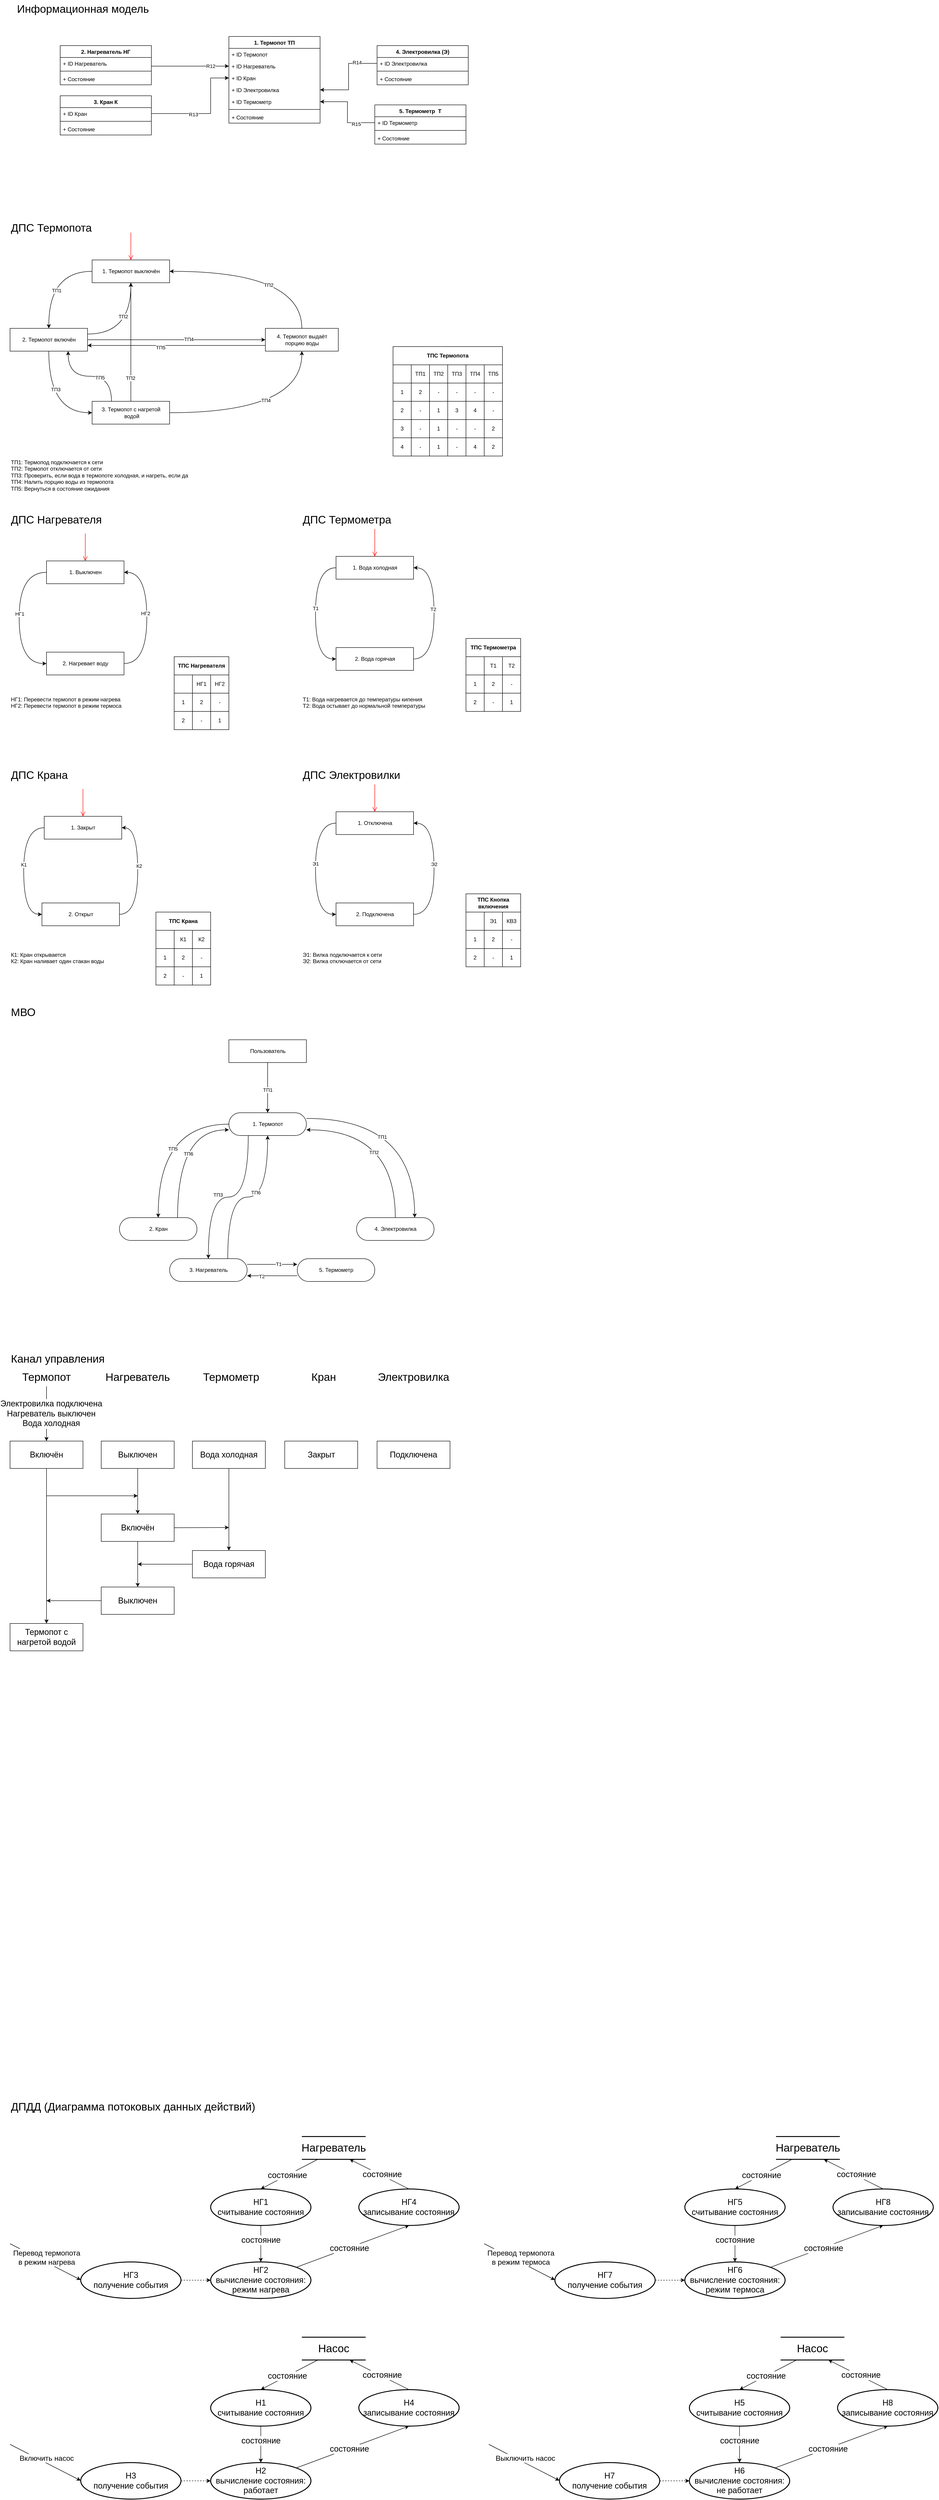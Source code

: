 <mxfile version="14.6.13" type="device"><diagram id="WCixW9Qy86rN_vzQFJhT" name="Страница 1"><mxGraphModel dx="1471" dy="714" grid="1" gridSize="10" guides="1" tooltips="1" connect="1" arrows="1" fold="1" page="1" pageScale="1" pageWidth="2000" pageHeight="7500" math="0" shadow="0"><root><mxCell id="0"/><mxCell id="1" parent="0"/><mxCell id="MvfU8hHdPJG2BD3FTHNc-1" value="&lt;font style=&quot;font-size: 24px&quot;&gt;Информационная модель&lt;/font&gt;" style="text;html=1;strokeColor=none;fillColor=none;align=center;verticalAlign=middle;whiteSpace=wrap;rounded=0;" parent="1" vertex="1"><mxGeometry x="40" y="40" width="320" height="40" as="geometry"/></mxCell><mxCell id="0bGzV6dUeLDeTo_Xgzqe-1" value="1. Термопот ТП" style="swimlane;fontStyle=1;align=center;verticalAlign=top;childLayout=stackLayout;horizontal=1;startSize=26;horizontalStack=0;resizeParent=1;resizeParentMax=0;resizeLast=0;collapsible=1;marginBottom=0;" parent="1" vertex="1"><mxGeometry x="520" y="120" width="200" height="190" as="geometry"/></mxCell><mxCell id="0bGzV6dUeLDeTo_Xgzqe-2" value="+ ID Термопот" style="text;strokeColor=none;fillColor=none;align=left;verticalAlign=top;spacingLeft=4;spacingRight=4;overflow=hidden;rotatable=0;points=[[0,0.5],[1,0.5]];portConstraint=eastwest;" parent="0bGzV6dUeLDeTo_Xgzqe-1" vertex="1"><mxGeometry y="26" width="200" height="26" as="geometry"/></mxCell><mxCell id="0bGzV6dUeLDeTo_Xgzqe-58" value="+ ID Нагреватель" style="text;strokeColor=none;fillColor=none;align=left;verticalAlign=top;spacingLeft=4;spacingRight=4;overflow=hidden;rotatable=0;points=[[0,0.5],[1,0.5]];portConstraint=eastwest;" parent="0bGzV6dUeLDeTo_Xgzqe-1" vertex="1"><mxGeometry y="52" width="200" height="26" as="geometry"/></mxCell><mxCell id="0bGzV6dUeLDeTo_Xgzqe-53" value="+ ID Кран" style="text;strokeColor=none;fillColor=none;align=left;verticalAlign=top;spacingLeft=4;spacingRight=4;overflow=hidden;rotatable=0;points=[[0,0.5],[1,0.5]];portConstraint=eastwest;" parent="0bGzV6dUeLDeTo_Xgzqe-1" vertex="1"><mxGeometry y="78" width="200" height="26" as="geometry"/></mxCell><mxCell id="0bGzV6dUeLDeTo_Xgzqe-166" value="+ ID Электровилка" style="text;strokeColor=none;fillColor=none;align=left;verticalAlign=top;spacingLeft=4;spacingRight=4;overflow=hidden;rotatable=0;points=[[0,0.5],[1,0.5]];portConstraint=eastwest;" parent="0bGzV6dUeLDeTo_Xgzqe-1" vertex="1"><mxGeometry y="104" width="200" height="26" as="geometry"/></mxCell><mxCell id="B7hHVuAH2z21TDqiF0wC-106" value="+ ID Термометр" style="text;strokeColor=none;fillColor=none;align=left;verticalAlign=top;spacingLeft=4;spacingRight=4;overflow=hidden;rotatable=0;points=[[0,0.5],[1,0.5]];portConstraint=eastwest;" vertex="1" parent="0bGzV6dUeLDeTo_Xgzqe-1"><mxGeometry y="130" width="200" height="26" as="geometry"/></mxCell><mxCell id="0bGzV6dUeLDeTo_Xgzqe-3" value="" style="line;strokeWidth=1;fillColor=none;align=left;verticalAlign=middle;spacingTop=-1;spacingLeft=3;spacingRight=3;rotatable=0;labelPosition=right;points=[];portConstraint=eastwest;" parent="0bGzV6dUeLDeTo_Xgzqe-1" vertex="1"><mxGeometry y="156" width="200" height="8" as="geometry"/></mxCell><mxCell id="0bGzV6dUeLDeTo_Xgzqe-4" value="+ Состояние" style="text;strokeColor=none;fillColor=none;align=left;verticalAlign=top;spacingLeft=4;spacingRight=4;overflow=hidden;rotatable=0;points=[[0,0.5],[1,0.5]];portConstraint=eastwest;" parent="0bGzV6dUeLDeTo_Xgzqe-1" vertex="1"><mxGeometry y="164" width="200" height="26" as="geometry"/></mxCell><mxCell id="0bGzV6dUeLDeTo_Xgzqe-17" value="2. Нагреватель НГ" style="swimlane;fontStyle=1;align=center;verticalAlign=top;childLayout=stackLayout;horizontal=1;startSize=26;horizontalStack=0;resizeParent=1;resizeParentMax=0;resizeLast=0;collapsible=1;marginBottom=0;" parent="1" vertex="1"><mxGeometry x="150" y="140" width="200" height="86" as="geometry"/></mxCell><mxCell id="0bGzV6dUeLDeTo_Xgzqe-18" value="+ ID Нагреватель" style="text;strokeColor=none;fillColor=none;align=left;verticalAlign=top;spacingLeft=4;spacingRight=4;overflow=hidden;rotatable=0;points=[[0,0.5],[1,0.5]];portConstraint=eastwest;" parent="0bGzV6dUeLDeTo_Xgzqe-17" vertex="1"><mxGeometry y="26" width="200" height="26" as="geometry"/></mxCell><mxCell id="0bGzV6dUeLDeTo_Xgzqe-19" value="" style="line;strokeWidth=1;fillColor=none;align=left;verticalAlign=middle;spacingTop=-1;spacingLeft=3;spacingRight=3;rotatable=0;labelPosition=right;points=[];portConstraint=eastwest;" parent="0bGzV6dUeLDeTo_Xgzqe-17" vertex="1"><mxGeometry y="52" width="200" height="8" as="geometry"/></mxCell><mxCell id="0bGzV6dUeLDeTo_Xgzqe-20" value="+ Состояние" style="text;strokeColor=none;fillColor=none;align=left;verticalAlign=top;spacingLeft=4;spacingRight=4;overflow=hidden;rotatable=0;points=[[0,0.5],[1,0.5]];portConstraint=eastwest;" parent="0bGzV6dUeLDeTo_Xgzqe-17" vertex="1"><mxGeometry y="60" width="200" height="26" as="geometry"/></mxCell><mxCell id="0bGzV6dUeLDeTo_Xgzqe-68" style="edgeStyle=orthogonalEdgeStyle;rounded=0;orthogonalLoop=1;jettySize=auto;html=1;entryX=0;entryY=0.5;entryDx=0;entryDy=0;exitX=1;exitY=0.5;exitDx=0;exitDy=0;" parent="1" source="0bGzV6dUeLDeTo_Xgzqe-22" target="0bGzV6dUeLDeTo_Xgzqe-53" edge="1"><mxGeometry relative="1" as="geometry"><Array as="points"><mxPoint x="480" y="289"/><mxPoint x="480" y="211"/></Array></mxGeometry></mxCell><mxCell id="B7hHVuAH2z21TDqiF0wC-108" value="R13" style="edgeLabel;html=1;align=center;verticalAlign=middle;resizable=0;points=[];fontSize=11;" vertex="1" connectable="0" parent="0bGzV6dUeLDeTo_Xgzqe-68"><mxGeometry x="-0.263" y="-2" relative="1" as="geometry"><mxPoint as="offset"/></mxGeometry></mxCell><mxCell id="0bGzV6dUeLDeTo_Xgzqe-21" value="3. Кран К" style="swimlane;fontStyle=1;align=center;verticalAlign=top;childLayout=stackLayout;horizontal=1;startSize=26;horizontalStack=0;resizeParent=1;resizeParentMax=0;resizeLast=0;collapsible=1;marginBottom=0;" parent="1" vertex="1"><mxGeometry x="150" y="250" width="200" height="86" as="geometry"/></mxCell><mxCell id="0bGzV6dUeLDeTo_Xgzqe-22" value="+ ID Кран" style="text;strokeColor=none;fillColor=none;align=left;verticalAlign=top;spacingLeft=4;spacingRight=4;overflow=hidden;rotatable=0;points=[[0,0.5],[1,0.5]];portConstraint=eastwest;" parent="0bGzV6dUeLDeTo_Xgzqe-21" vertex="1"><mxGeometry y="26" width="200" height="26" as="geometry"/></mxCell><mxCell id="0bGzV6dUeLDeTo_Xgzqe-23" value="" style="line;strokeWidth=1;fillColor=none;align=left;verticalAlign=middle;spacingTop=-1;spacingLeft=3;spacingRight=3;rotatable=0;labelPosition=right;points=[];portConstraint=eastwest;" parent="0bGzV6dUeLDeTo_Xgzqe-21" vertex="1"><mxGeometry y="52" width="200" height="8" as="geometry"/></mxCell><mxCell id="0bGzV6dUeLDeTo_Xgzqe-24" value="+ Состояние" style="text;strokeColor=none;fillColor=none;align=left;verticalAlign=top;spacingLeft=4;spacingRight=4;overflow=hidden;rotatable=0;points=[[0,0.5],[1,0.5]];portConstraint=eastwest;" parent="0bGzV6dUeLDeTo_Xgzqe-21" vertex="1"><mxGeometry y="60" width="200" height="26" as="geometry"/></mxCell><mxCell id="0bGzV6dUeLDeTo_Xgzqe-44" value="&lt;font style=&quot;font-size: 24px&quot;&gt;ДПС Термопота&lt;/font&gt;" style="text;html=1;strokeColor=none;fillColor=none;align=left;verticalAlign=middle;whiteSpace=wrap;rounded=0;" parent="1" vertex="1"><mxGeometry x="40" y="520" width="320" height="40" as="geometry"/></mxCell><mxCell id="0bGzV6dUeLDeTo_Xgzqe-67" style="edgeStyle=orthogonalEdgeStyle;rounded=0;orthogonalLoop=1;jettySize=auto;html=1;entryX=0;entryY=0.5;entryDx=0;entryDy=0;" parent="1" source="0bGzV6dUeLDeTo_Xgzqe-18" target="0bGzV6dUeLDeTo_Xgzqe-58" edge="1"><mxGeometry relative="1" as="geometry"><Array as="points"><mxPoint x="440" y="185"/><mxPoint x="440" y="185"/></Array></mxGeometry></mxCell><mxCell id="0bGzV6dUeLDeTo_Xgzqe-73" value="R12" style="edgeLabel;html=1;align=center;verticalAlign=middle;resizable=0;points=[];" parent="0bGzV6dUeLDeTo_Xgzqe-67" vertex="1" connectable="0"><mxGeometry x="0.524" relative="1" as="geometry"><mxPoint as="offset"/></mxGeometry></mxCell><mxCell id="0bGzV6dUeLDeTo_Xgzqe-138" style="edgeStyle=orthogonalEdgeStyle;curved=1;rounded=0;orthogonalLoop=1;jettySize=auto;html=1;" parent="1" source="0bGzV6dUeLDeTo_Xgzqe-78" target="0bGzV6dUeLDeTo_Xgzqe-92" edge="1"><mxGeometry relative="1" as="geometry"/></mxCell><mxCell id="0bGzV6dUeLDeTo_Xgzqe-215" value="ТП1" style="edgeLabel;html=1;align=center;verticalAlign=middle;resizable=0;points=[];" parent="0bGzV6dUeLDeTo_Xgzqe-138" vertex="1" connectable="0"><mxGeometry x="0.24" y="17" relative="1" as="geometry"><mxPoint as="offset"/></mxGeometry></mxCell><mxCell id="0bGzV6dUeLDeTo_Xgzqe-78" value="1. Термопот выключён" style="html=1;" parent="1" vertex="1"><mxGeometry x="220" y="610" width="170" height="50" as="geometry"/></mxCell><mxCell id="0bGzV6dUeLDeTo_Xgzqe-110" style="edgeStyle=orthogonalEdgeStyle;rounded=0;orthogonalLoop=1;jettySize=auto;html=1;entryX=0;entryY=0.5;entryDx=0;entryDy=0;curved=1;exitX=0.5;exitY=1;exitDx=0;exitDy=0;" parent="1" source="0bGzV6dUeLDeTo_Xgzqe-92" target="0bGzV6dUeLDeTo_Xgzqe-94" edge="1"><mxGeometry relative="1" as="geometry"/></mxCell><mxCell id="0bGzV6dUeLDeTo_Xgzqe-220" value="ТП3" style="edgeLabel;html=1;align=center;verticalAlign=middle;resizable=0;points=[];" parent="0bGzV6dUeLDeTo_Xgzqe-110" vertex="1" connectable="0"><mxGeometry x="-0.291" y="14" relative="1" as="geometry"><mxPoint x="1" y="2" as="offset"/></mxGeometry></mxCell><mxCell id="0bGzV6dUeLDeTo_Xgzqe-139" style="edgeStyle=orthogonalEdgeStyle;curved=1;rounded=0;orthogonalLoop=1;jettySize=auto;html=1;exitX=1;exitY=0.25;exitDx=0;exitDy=0;" parent="1" source="0bGzV6dUeLDeTo_Xgzqe-92" target="0bGzV6dUeLDeTo_Xgzqe-78" edge="1"><mxGeometry relative="1" as="geometry"/></mxCell><mxCell id="0bGzV6dUeLDeTo_Xgzqe-216" value="ТП2" style="edgeLabel;html=1;align=center;verticalAlign=middle;resizable=0;points=[];" parent="0bGzV6dUeLDeTo_Xgzqe-139" vertex="1" connectable="0"><mxGeometry x="0.286" y="17" relative="1" as="geometry"><mxPoint as="offset"/></mxGeometry></mxCell><mxCell id="B7hHVuAH2z21TDqiF0wC-91" style="edgeStyle=orthogonalEdgeStyle;curved=1;rounded=0;orthogonalLoop=1;jettySize=auto;html=1;exitX=1;exitY=0.5;exitDx=0;exitDy=0;entryX=0;entryY=0.5;entryDx=0;entryDy=0;fontSize=11;" edge="1" parent="1" source="0bGzV6dUeLDeTo_Xgzqe-92" target="0bGzV6dUeLDeTo_Xgzqe-96"><mxGeometry relative="1" as="geometry"/></mxCell><mxCell id="B7hHVuAH2z21TDqiF0wC-197" value="ТП4" style="edgeLabel;html=1;align=center;verticalAlign=middle;resizable=0;points=[];fontSize=11;" vertex="1" connectable="0" parent="B7hHVuAH2z21TDqiF0wC-91"><mxGeometry x="0.139" y="1" relative="1" as="geometry"><mxPoint as="offset"/></mxGeometry></mxCell><mxCell id="0bGzV6dUeLDeTo_Xgzqe-92" value="2. Термопот включён" style="html=1;" parent="1" vertex="1"><mxGeometry x="40" y="760" width="170" height="50" as="geometry"/></mxCell><mxCell id="B7hHVuAH2z21TDqiF0wC-48" style="edgeStyle=orthogonalEdgeStyle;curved=1;rounded=0;orthogonalLoop=1;jettySize=auto;html=1;fontSize=11;" edge="1" parent="1" source="0bGzV6dUeLDeTo_Xgzqe-94"><mxGeometry relative="1" as="geometry"><mxPoint x="305" y="660" as="targetPoint"/></mxGeometry></mxCell><mxCell id="B7hHVuAH2z21TDqiF0wC-49" value="ТП2" style="edgeLabel;html=1;align=center;verticalAlign=middle;resizable=0;points=[];fontSize=11;" vertex="1" connectable="0" parent="B7hHVuAH2z21TDqiF0wC-48"><mxGeometry x="-0.603" y="1" relative="1" as="geometry"><mxPoint as="offset"/></mxGeometry></mxCell><mxCell id="B7hHVuAH2z21TDqiF0wC-194" style="edgeStyle=orthogonalEdgeStyle;rounded=0;orthogonalLoop=1;jettySize=auto;html=1;entryX=0.5;entryY=1;entryDx=0;entryDy=0;fontSize=11;curved=1;" edge="1" parent="1" source="0bGzV6dUeLDeTo_Xgzqe-94" target="0bGzV6dUeLDeTo_Xgzqe-96"><mxGeometry relative="1" as="geometry"/></mxCell><mxCell id="B7hHVuAH2z21TDqiF0wC-195" value="ТП4" style="edgeLabel;html=1;align=center;verticalAlign=middle;resizable=0;points=[];fontSize=11;" vertex="1" connectable="0" parent="B7hHVuAH2z21TDqiF0wC-194"><mxGeometry x="-0.01" y="27" relative="1" as="geometry"><mxPoint as="offset"/></mxGeometry></mxCell><mxCell id="B7hHVuAH2z21TDqiF0wC-200" style="edgeStyle=orthogonalEdgeStyle;curved=1;rounded=0;orthogonalLoop=1;jettySize=auto;html=1;exitX=0.25;exitY=0;exitDx=0;exitDy=0;entryX=0.75;entryY=1;entryDx=0;entryDy=0;fontSize=11;" edge="1" parent="1" source="0bGzV6dUeLDeTo_Xgzqe-94" target="0bGzV6dUeLDeTo_Xgzqe-92"><mxGeometry relative="1" as="geometry"/></mxCell><mxCell id="B7hHVuAH2z21TDqiF0wC-201" value="ТП5" style="edgeLabel;html=1;align=center;verticalAlign=middle;resizable=0;points=[];fontSize=11;" vertex="1" connectable="0" parent="B7hHVuAH2z21TDqiF0wC-200"><mxGeometry x="-0.212" y="3" relative="1" as="geometry"><mxPoint as="offset"/></mxGeometry></mxCell><mxCell id="0bGzV6dUeLDeTo_Xgzqe-94" value="3. Термопот с нагретой&lt;br&gt;&amp;nbsp;водой" style="html=1;" parent="1" vertex="1"><mxGeometry x="220" y="920" width="170" height="50" as="geometry"/></mxCell><mxCell id="B7hHVuAH2z21TDqiF0wC-43" style="edgeStyle=orthogonalEdgeStyle;curved=1;rounded=0;orthogonalLoop=1;jettySize=auto;html=1;entryX=1;entryY=0.5;entryDx=0;entryDy=0;fontSize=11;" edge="1" parent="1" source="0bGzV6dUeLDeTo_Xgzqe-96" target="0bGzV6dUeLDeTo_Xgzqe-78"><mxGeometry relative="1" as="geometry"><Array as="points"><mxPoint x="680" y="635"/></Array></mxGeometry></mxCell><mxCell id="B7hHVuAH2z21TDqiF0wC-44" value="ТП2" style="edgeLabel;html=1;align=center;verticalAlign=middle;resizable=0;points=[];fontSize=11;" vertex="1" connectable="0" parent="B7hHVuAH2z21TDqiF0wC-43"><mxGeometry x="-0.046" y="30" relative="1" as="geometry"><mxPoint as="offset"/></mxGeometry></mxCell><mxCell id="B7hHVuAH2z21TDqiF0wC-198" style="edgeStyle=orthogonalEdgeStyle;curved=1;rounded=0;orthogonalLoop=1;jettySize=auto;html=1;exitX=0;exitY=0.75;exitDx=0;exitDy=0;entryX=1;entryY=0.75;entryDx=0;entryDy=0;fontSize=11;" edge="1" parent="1" source="0bGzV6dUeLDeTo_Xgzqe-96" target="0bGzV6dUeLDeTo_Xgzqe-92"><mxGeometry relative="1" as="geometry"/></mxCell><mxCell id="B7hHVuAH2z21TDqiF0wC-199" value="ТП5" style="edgeLabel;html=1;align=center;verticalAlign=middle;resizable=0;points=[];fontSize=11;" vertex="1" connectable="0" parent="B7hHVuAH2z21TDqiF0wC-198"><mxGeometry x="0.181" y="4" relative="1" as="geometry"><mxPoint as="offset"/></mxGeometry></mxCell><mxCell id="0bGzV6dUeLDeTo_Xgzqe-96" value="4. Термопот выдаёт&lt;br&gt;порцию воды" style="html=1;" parent="1" vertex="1"><mxGeometry x="600" y="760" width="160" height="50" as="geometry"/></mxCell><mxCell id="0bGzV6dUeLDeTo_Xgzqe-131" value="ТП1: Термопод подключается к сети&lt;br&gt;&lt;span&gt;ТП2: Термопот отключается от сети&lt;br&gt;ТП3: Проверить, если вода в термопоте холодная, и нагреть, если да&lt;br&gt;ТП4: Налить порцию воды из термопота&lt;br&gt;ТП5: Вернуться в состояние ожидания&lt;br&gt;&lt;/span&gt;" style="text;html=1;strokeColor=none;fillColor=none;align=left;verticalAlign=top;whiteSpace=wrap;rounded=0;" parent="1" vertex="1"><mxGeometry x="40" y="1040" width="480" height="100" as="geometry"/></mxCell><mxCell id="0bGzV6dUeLDeTo_Xgzqe-153" value="&lt;span style=&quot;font-size: 24px&quot;&gt;ДПС Крана&lt;/span&gt;" style="text;html=1;strokeColor=none;fillColor=none;align=left;verticalAlign=middle;whiteSpace=wrap;rounded=0;" parent="1" vertex="1"><mxGeometry x="40" y="1720" width="320" height="40" as="geometry"/></mxCell><mxCell id="0bGzV6dUeLDeTo_Xgzqe-154" value="&lt;span style=&quot;font-size: 24px&quot;&gt;ДПС Нагревателя&lt;/span&gt;" style="text;html=1;strokeColor=none;fillColor=none;align=left;verticalAlign=middle;whiteSpace=wrap;rounded=0;" parent="1" vertex="1"><mxGeometry x="40" y="1160" width="320" height="40" as="geometry"/></mxCell><mxCell id="0bGzV6dUeLDeTo_Xgzqe-161" value="4. Электровилка (Э)" style="swimlane;fontStyle=1;align=center;verticalAlign=top;childLayout=stackLayout;horizontal=1;startSize=26;horizontalStack=0;resizeParent=1;resizeParentMax=0;resizeLast=0;collapsible=1;marginBottom=0;" parent="1" vertex="1"><mxGeometry x="845" y="140" width="200" height="86" as="geometry"/></mxCell><mxCell id="0bGzV6dUeLDeTo_Xgzqe-162" value="+ ID Электровилка" style="text;strokeColor=none;fillColor=none;align=left;verticalAlign=top;spacingLeft=4;spacingRight=4;overflow=hidden;rotatable=0;points=[[0,0.5],[1,0.5]];portConstraint=eastwest;" parent="0bGzV6dUeLDeTo_Xgzqe-161" vertex="1"><mxGeometry y="26" width="200" height="26" as="geometry"/></mxCell><mxCell id="0bGzV6dUeLDeTo_Xgzqe-163" value="" style="line;strokeWidth=1;fillColor=none;align=left;verticalAlign=middle;spacingTop=-1;spacingLeft=3;spacingRight=3;rotatable=0;labelPosition=right;points=[];portConstraint=eastwest;" parent="0bGzV6dUeLDeTo_Xgzqe-161" vertex="1"><mxGeometry y="52" width="200" height="8" as="geometry"/></mxCell><mxCell id="0bGzV6dUeLDeTo_Xgzqe-164" value="+ Состояние" style="text;strokeColor=none;fillColor=none;align=left;verticalAlign=top;spacingLeft=4;spacingRight=4;overflow=hidden;rotatable=0;points=[[0,0.5],[1,0.5]];portConstraint=eastwest;" parent="0bGzV6dUeLDeTo_Xgzqe-161" vertex="1"><mxGeometry y="60" width="200" height="26" as="geometry"/></mxCell><mxCell id="0bGzV6dUeLDeTo_Xgzqe-167" style="edgeStyle=orthogonalEdgeStyle;rounded=0;orthogonalLoop=1;jettySize=auto;html=1;entryX=1;entryY=0.5;entryDx=0;entryDy=0;" parent="1" source="0bGzV6dUeLDeTo_Xgzqe-162" target="0bGzV6dUeLDeTo_Xgzqe-166" edge="1"><mxGeometry relative="1" as="geometry"/></mxCell><mxCell id="B7hHVuAH2z21TDqiF0wC-109" value="R14" style="edgeLabel;html=1;align=center;verticalAlign=middle;resizable=0;points=[];fontSize=11;" vertex="1" connectable="0" parent="0bGzV6dUeLDeTo_Xgzqe-167"><mxGeometry x="-0.514" y="-2" relative="1" as="geometry"><mxPoint as="offset"/></mxGeometry></mxCell><mxCell id="0bGzV6dUeLDeTo_Xgzqe-169" value="&lt;span style=&quot;font-size: 24px&quot;&gt;ДПС Термометра&lt;/span&gt;" style="text;html=1;strokeColor=none;fillColor=none;align=left;verticalAlign=middle;whiteSpace=wrap;rounded=0;" parent="1" vertex="1"><mxGeometry x="680" y="1160" width="320" height="40" as="geometry"/></mxCell><mxCell id="0bGzV6dUeLDeTo_Xgzqe-176" value="" style="edgeStyle=orthogonalEdgeStyle;html=1;verticalAlign=bottom;endArrow=open;endSize=8;strokeColor=#ff0000;" parent="1" edge="1"><mxGeometry relative="1" as="geometry"><mxPoint x="305" y="610" as="targetPoint"/><mxPoint x="305" y="550" as="sourcePoint"/></mxGeometry></mxCell><mxCell id="0bGzV6dUeLDeTo_Xgzqe-182" style="edgeStyle=orthogonalEdgeStyle;curved=1;rounded=0;orthogonalLoop=1;jettySize=auto;html=1;entryX=0;entryY=0.5;entryDx=0;entryDy=0;exitX=0;exitY=0.5;exitDx=0;exitDy=0;" parent="1" source="0bGzV6dUeLDeTo_Xgzqe-180" target="0bGzV6dUeLDeTo_Xgzqe-181" edge="1"><mxGeometry relative="1" as="geometry"><Array as="points"><mxPoint x="60" y="1295"/><mxPoint x="60" y="1495"/></Array></mxGeometry></mxCell><mxCell id="0bGzV6dUeLDeTo_Xgzqe-230" value="НГ1" style="edgeLabel;html=1;align=center;verticalAlign=middle;resizable=0;points=[];" parent="0bGzV6dUeLDeTo_Xgzqe-182" vertex="1" connectable="0"><mxGeometry x="-0.06" y="1" relative="1" as="geometry"><mxPoint as="offset"/></mxGeometry></mxCell><mxCell id="0bGzV6dUeLDeTo_Xgzqe-180" value="1. Выключен" style="html=1;" parent="1" vertex="1"><mxGeometry x="120" y="1270" width="170" height="50" as="geometry"/></mxCell><mxCell id="0bGzV6dUeLDeTo_Xgzqe-183" style="edgeStyle=orthogonalEdgeStyle;curved=1;rounded=0;orthogonalLoop=1;jettySize=auto;html=1;entryX=1;entryY=0.5;entryDx=0;entryDy=0;exitX=1;exitY=0.5;exitDx=0;exitDy=0;" parent="1" source="0bGzV6dUeLDeTo_Xgzqe-181" target="0bGzV6dUeLDeTo_Xgzqe-180" edge="1"><mxGeometry relative="1" as="geometry"><Array as="points"><mxPoint x="340" y="1495"/><mxPoint x="340" y="1295"/></Array></mxGeometry></mxCell><mxCell id="0bGzV6dUeLDeTo_Xgzqe-231" value="НГ2" style="edgeLabel;html=1;align=center;verticalAlign=middle;resizable=0;points=[];" parent="0bGzV6dUeLDeTo_Xgzqe-183" vertex="1" connectable="0"><mxGeometry x="0.067" y="3" relative="1" as="geometry"><mxPoint as="offset"/></mxGeometry></mxCell><mxCell id="0bGzV6dUeLDeTo_Xgzqe-181" value="2. Нагревает воду" style="html=1;" parent="1" vertex="1"><mxGeometry x="120" y="1470" width="170" height="50" as="geometry"/></mxCell><mxCell id="0bGzV6dUeLDeTo_Xgzqe-187" value="" style="edgeStyle=orthogonalEdgeStyle;html=1;verticalAlign=bottom;endArrow=open;endSize=8;strokeColor=#ff0000;" parent="1" edge="1"><mxGeometry relative="1" as="geometry"><mxPoint x="205" y="1270" as="targetPoint"/><mxPoint x="205" y="1210" as="sourcePoint"/></mxGeometry></mxCell><mxCell id="0bGzV6dUeLDeTo_Xgzqe-189" style="edgeStyle=orthogonalEdgeStyle;rounded=0;orthogonalLoop=1;jettySize=auto;html=1;entryX=0;entryY=0.5;entryDx=0;entryDy=0;curved=1;" parent="1" source="0bGzV6dUeLDeTo_Xgzqe-190" target="0bGzV6dUeLDeTo_Xgzqe-192" edge="1"><mxGeometry relative="1" as="geometry"><Array as="points"><mxPoint x="70" y="1855"/><mxPoint x="70" y="2045"/></Array></mxGeometry></mxCell><mxCell id="0bGzV6dUeLDeTo_Xgzqe-232" value="К1" style="edgeLabel;html=1;align=center;verticalAlign=middle;resizable=0;points=[];" parent="0bGzV6dUeLDeTo_Xgzqe-189" vertex="1" connectable="0"><mxGeometry x="-0.086" relative="1" as="geometry"><mxPoint as="offset"/></mxGeometry></mxCell><mxCell id="0bGzV6dUeLDeTo_Xgzqe-190" value="1. Закрыт" style="html=1;" parent="1" vertex="1"><mxGeometry x="115" y="1830" width="170" height="50" as="geometry"/></mxCell><mxCell id="B7hHVuAH2z21TDqiF0wC-134" style="edgeStyle=orthogonalEdgeStyle;rounded=0;orthogonalLoop=1;jettySize=auto;html=1;entryX=1;entryY=0.5;entryDx=0;entryDy=0;fontSize=11;curved=1;" edge="1" parent="1" source="0bGzV6dUeLDeTo_Xgzqe-192" target="0bGzV6dUeLDeTo_Xgzqe-190"><mxGeometry relative="1" as="geometry"><Array as="points"><mxPoint x="320" y="2045"/><mxPoint x="320" y="1855"/></Array></mxGeometry></mxCell><mxCell id="B7hHVuAH2z21TDqiF0wC-135" value="К2" style="edgeLabel;html=1;align=center;verticalAlign=middle;resizable=0;points=[];fontSize=11;" vertex="1" connectable="0" parent="B7hHVuAH2z21TDqiF0wC-134"><mxGeometry x="0.103" y="-3" relative="1" as="geometry"><mxPoint as="offset"/></mxGeometry></mxCell><mxCell id="0bGzV6dUeLDeTo_Xgzqe-192" value="2. Открыт" style="html=1;" parent="1" vertex="1"><mxGeometry x="110" y="2020" width="170" height="50" as="geometry"/></mxCell><mxCell id="0bGzV6dUeLDeTo_Xgzqe-193" value="" style="edgeStyle=orthogonalEdgeStyle;html=1;verticalAlign=bottom;endArrow=open;endSize=8;strokeColor=#ff0000;" parent="1" edge="1"><mxGeometry relative="1" as="geometry"><mxPoint x="200" y="1830" as="targetPoint"/><mxPoint x="200" y="1770" as="sourcePoint"/></mxGeometry></mxCell><mxCell id="0bGzV6dUeLDeTo_Xgzqe-209" style="edgeStyle=orthogonalEdgeStyle;rounded=0;orthogonalLoop=1;jettySize=auto;html=1;entryX=0;entryY=0.5;entryDx=0;entryDy=0;curved=1;" parent="1" source="0bGzV6dUeLDeTo_Xgzqe-210" target="0bGzV6dUeLDeTo_Xgzqe-212" edge="1"><mxGeometry relative="1" as="geometry"><Array as="points"><mxPoint x="710" y="1285"/><mxPoint x="710" y="1485"/></Array></mxGeometry></mxCell><mxCell id="B7hHVuAH2z21TDqiF0wC-136" value="Т1" style="edgeLabel;html=1;align=center;verticalAlign=middle;resizable=0;points=[];fontSize=11;" vertex="1" connectable="0" parent="0bGzV6dUeLDeTo_Xgzqe-209"><mxGeometry x="-0.08" relative="1" as="geometry"><mxPoint as="offset"/></mxGeometry></mxCell><mxCell id="0bGzV6dUeLDeTo_Xgzqe-210" value="1. Вода холодная" style="html=1;" parent="1" vertex="1"><mxGeometry x="755" y="1260" width="170" height="50" as="geometry"/></mxCell><mxCell id="0bGzV6dUeLDeTo_Xgzqe-211" style="edgeStyle=orthogonalEdgeStyle;curved=1;rounded=0;orthogonalLoop=1;jettySize=auto;html=1;entryX=1;entryY=0.5;entryDx=0;entryDy=0;exitX=1;exitY=0.5;exitDx=0;exitDy=0;" parent="1" source="0bGzV6dUeLDeTo_Xgzqe-212" target="0bGzV6dUeLDeTo_Xgzqe-210" edge="1"><mxGeometry relative="1" as="geometry"><Array as="points"><mxPoint x="970" y="1485"/><mxPoint x="970" y="1285"/></Array></mxGeometry></mxCell><mxCell id="B7hHVuAH2z21TDqiF0wC-137" value="Т2" style="edgeLabel;html=1;align=center;verticalAlign=middle;resizable=0;points=[];fontSize=11;" vertex="1" connectable="0" parent="0bGzV6dUeLDeTo_Xgzqe-211"><mxGeometry x="0.066" y="2" relative="1" as="geometry"><mxPoint as="offset"/></mxGeometry></mxCell><mxCell id="0bGzV6dUeLDeTo_Xgzqe-212" value="2. Вода горячая" style="html=1;" parent="1" vertex="1"><mxGeometry x="755" y="1460" width="170" height="50" as="geometry"/></mxCell><mxCell id="0bGzV6dUeLDeTo_Xgzqe-213" value="" style="edgeStyle=orthogonalEdgeStyle;html=1;verticalAlign=bottom;endArrow=open;endSize=8;strokeColor=#ff0000;" parent="1" edge="1"><mxGeometry relative="1" as="geometry"><mxPoint x="840" y="1260" as="targetPoint"/><mxPoint x="840" y="1200" as="sourcePoint"/></mxGeometry></mxCell><mxCell id="0bGzV6dUeLDeTo_Xgzqe-227" value="&lt;span&gt;НГ1: Перевести термопот в режим нагрева&lt;br&gt;НГ2: Перевести термопот в режим термоса&lt;br&gt;&lt;br&gt;&lt;/span&gt;" style="text;html=1;strokeColor=none;fillColor=none;align=left;verticalAlign=top;whiteSpace=wrap;rounded=0;" parent="1" vertex="1"><mxGeometry x="40" y="1560" width="480" height="80" as="geometry"/></mxCell><mxCell id="0bGzV6dUeLDeTo_Xgzqe-242" value="&lt;span&gt;К1: Кран открывается&lt;br&gt;К2: Кран наливает один стакан воды&lt;br&gt;&lt;/span&gt;" style="text;html=1;strokeColor=none;fillColor=none;align=left;verticalAlign=top;whiteSpace=wrap;rounded=0;" parent="1" vertex="1"><mxGeometry x="40" y="2120" width="480" height="80" as="geometry"/></mxCell><mxCell id="0bGzV6dUeLDeTo_Xgzqe-246" value="&lt;span&gt;Т1: Вода нагревается до температуры кипения&lt;br&gt;Т2: Вода остывает до нормальной температуры&lt;br&gt;&lt;/span&gt;" style="text;html=1;strokeColor=none;fillColor=none;align=left;verticalAlign=top;whiteSpace=wrap;rounded=0;" parent="1" vertex="1"><mxGeometry x="680" y="1560" width="480" height="80" as="geometry"/></mxCell><mxCell id="0bGzV6dUeLDeTo_Xgzqe-311" value="ТПС Термопота" style="shape=table;html=1;whiteSpace=wrap;startSize=40;container=1;collapsible=0;childLayout=tableLayout;fontStyle=1;align=center;" parent="1" vertex="1"><mxGeometry x="880" y="800" width="240" height="240" as="geometry"/></mxCell><mxCell id="0bGzV6dUeLDeTo_Xgzqe-312" value="" style="shape=partialRectangle;html=1;whiteSpace=wrap;collapsible=0;dropTarget=0;pointerEvents=0;fillColor=none;top=0;left=0;bottom=0;right=0;points=[[0,0.5],[1,0.5]];portConstraint=eastwest;" parent="0bGzV6dUeLDeTo_Xgzqe-311" vertex="1"><mxGeometry y="40" width="240" height="40" as="geometry"/></mxCell><mxCell id="0bGzV6dUeLDeTo_Xgzqe-313" value="" style="shape=partialRectangle;html=1;whiteSpace=wrap;connectable=0;fillColor=none;top=0;left=0;bottom=0;right=0;overflow=hidden;" parent="0bGzV6dUeLDeTo_Xgzqe-312" vertex="1"><mxGeometry width="40" height="40" as="geometry"/></mxCell><mxCell id="0bGzV6dUeLDeTo_Xgzqe-314" value="ТП1" style="shape=partialRectangle;html=1;whiteSpace=wrap;connectable=0;fillColor=none;top=0;left=0;bottom=0;right=0;overflow=hidden;" parent="0bGzV6dUeLDeTo_Xgzqe-312" vertex="1"><mxGeometry x="40" width="40" height="40" as="geometry"/></mxCell><mxCell id="0bGzV6dUeLDeTo_Xgzqe-315" value="ТП2" style="shape=partialRectangle;html=1;whiteSpace=wrap;connectable=0;fillColor=none;top=0;left=0;bottom=0;right=0;overflow=hidden;" parent="0bGzV6dUeLDeTo_Xgzqe-312" vertex="1"><mxGeometry x="80" width="40" height="40" as="geometry"/></mxCell><mxCell id="0bGzV6dUeLDeTo_Xgzqe-353" value="ТП3" style="shape=partialRectangle;html=1;whiteSpace=wrap;connectable=0;fillColor=none;top=0;left=0;bottom=0;right=0;overflow=hidden;" parent="0bGzV6dUeLDeTo_Xgzqe-312" vertex="1"><mxGeometry x="120" width="40" height="40" as="geometry"/></mxCell><mxCell id="0bGzV6dUeLDeTo_Xgzqe-379" value="ТП4" style="shape=partialRectangle;html=1;whiteSpace=wrap;connectable=0;fillColor=none;top=0;left=0;bottom=0;right=0;overflow=hidden;" parent="0bGzV6dUeLDeTo_Xgzqe-312" vertex="1"><mxGeometry x="160" width="40" height="40" as="geometry"/></mxCell><mxCell id="B7hHVuAH2z21TDqiF0wC-60" value="ТП5" style="shape=partialRectangle;html=1;whiteSpace=wrap;connectable=0;fillColor=none;top=0;left=0;bottom=0;right=0;overflow=hidden;" vertex="1" parent="0bGzV6dUeLDeTo_Xgzqe-312"><mxGeometry x="200" width="40" height="40" as="geometry"/></mxCell><mxCell id="0bGzV6dUeLDeTo_Xgzqe-316" value="" style="shape=partialRectangle;html=1;whiteSpace=wrap;collapsible=0;dropTarget=0;pointerEvents=0;fillColor=none;top=0;left=0;bottom=0;right=0;points=[[0,0.5],[1,0.5]];portConstraint=eastwest;" parent="0bGzV6dUeLDeTo_Xgzqe-311" vertex="1"><mxGeometry y="80" width="240" height="40" as="geometry"/></mxCell><mxCell id="0bGzV6dUeLDeTo_Xgzqe-317" value="1" style="shape=partialRectangle;html=1;whiteSpace=wrap;connectable=0;fillColor=none;top=0;left=0;bottom=0;right=0;overflow=hidden;" parent="0bGzV6dUeLDeTo_Xgzqe-316" vertex="1"><mxGeometry width="40" height="40" as="geometry"/></mxCell><mxCell id="0bGzV6dUeLDeTo_Xgzqe-318" value="2" style="shape=partialRectangle;html=1;whiteSpace=wrap;connectable=0;fillColor=none;top=0;left=0;bottom=0;right=0;overflow=hidden;" parent="0bGzV6dUeLDeTo_Xgzqe-316" vertex="1"><mxGeometry x="40" width="40" height="40" as="geometry"/></mxCell><mxCell id="0bGzV6dUeLDeTo_Xgzqe-319" value="-" style="shape=partialRectangle;html=1;whiteSpace=wrap;connectable=0;fillColor=none;top=0;left=0;bottom=0;right=0;overflow=hidden;" parent="0bGzV6dUeLDeTo_Xgzqe-316" vertex="1"><mxGeometry x="80" width="40" height="40" as="geometry"/></mxCell><mxCell id="0bGzV6dUeLDeTo_Xgzqe-354" value="-" style="shape=partialRectangle;html=1;whiteSpace=wrap;connectable=0;fillColor=none;top=0;left=0;bottom=0;right=0;overflow=hidden;" parent="0bGzV6dUeLDeTo_Xgzqe-316" vertex="1"><mxGeometry x="120" width="40" height="40" as="geometry"/></mxCell><mxCell id="0bGzV6dUeLDeTo_Xgzqe-380" value="-" style="shape=partialRectangle;html=1;whiteSpace=wrap;connectable=0;fillColor=none;top=0;left=0;bottom=0;right=0;overflow=hidden;" parent="0bGzV6dUeLDeTo_Xgzqe-316" vertex="1"><mxGeometry x="160" width="40" height="40" as="geometry"/></mxCell><mxCell id="B7hHVuAH2z21TDqiF0wC-61" value="-" style="shape=partialRectangle;html=1;whiteSpace=wrap;connectable=0;fillColor=none;top=0;left=0;bottom=0;right=0;overflow=hidden;" vertex="1" parent="0bGzV6dUeLDeTo_Xgzqe-316"><mxGeometry x="200" width="40" height="40" as="geometry"/></mxCell><mxCell id="0bGzV6dUeLDeTo_Xgzqe-320" value="" style="shape=partialRectangle;html=1;whiteSpace=wrap;collapsible=0;dropTarget=0;pointerEvents=0;fillColor=none;top=0;left=0;bottom=0;right=0;points=[[0,0.5],[1,0.5]];portConstraint=eastwest;" parent="0bGzV6dUeLDeTo_Xgzqe-311" vertex="1"><mxGeometry y="120" width="240" height="40" as="geometry"/></mxCell><mxCell id="0bGzV6dUeLDeTo_Xgzqe-321" value="2" style="shape=partialRectangle;html=1;whiteSpace=wrap;connectable=0;fillColor=none;top=0;left=0;bottom=0;right=0;overflow=hidden;" parent="0bGzV6dUeLDeTo_Xgzqe-320" vertex="1"><mxGeometry width="40" height="40" as="geometry"/></mxCell><mxCell id="0bGzV6dUeLDeTo_Xgzqe-322" value="-" style="shape=partialRectangle;html=1;whiteSpace=wrap;connectable=0;fillColor=none;top=0;left=0;bottom=0;right=0;overflow=hidden;" parent="0bGzV6dUeLDeTo_Xgzqe-320" vertex="1"><mxGeometry x="40" width="40" height="40" as="geometry"/></mxCell><mxCell id="0bGzV6dUeLDeTo_Xgzqe-323" value="1" style="shape=partialRectangle;html=1;whiteSpace=wrap;connectable=0;fillColor=none;top=0;left=0;bottom=0;right=0;overflow=hidden;" parent="0bGzV6dUeLDeTo_Xgzqe-320" vertex="1"><mxGeometry x="80" width="40" height="40" as="geometry"/></mxCell><mxCell id="0bGzV6dUeLDeTo_Xgzqe-355" value="3" style="shape=partialRectangle;html=1;whiteSpace=wrap;connectable=0;fillColor=none;top=0;left=0;bottom=0;right=0;overflow=hidden;" parent="0bGzV6dUeLDeTo_Xgzqe-320" vertex="1"><mxGeometry x="120" width="40" height="40" as="geometry"/></mxCell><mxCell id="0bGzV6dUeLDeTo_Xgzqe-381" value="4" style="shape=partialRectangle;html=1;whiteSpace=wrap;connectable=0;fillColor=none;top=0;left=0;bottom=0;right=0;overflow=hidden;" parent="0bGzV6dUeLDeTo_Xgzqe-320" vertex="1"><mxGeometry x="160" width="40" height="40" as="geometry"/></mxCell><mxCell id="B7hHVuAH2z21TDqiF0wC-62" value="-" style="shape=partialRectangle;html=1;whiteSpace=wrap;connectable=0;fillColor=none;top=0;left=0;bottom=0;right=0;overflow=hidden;" vertex="1" parent="0bGzV6dUeLDeTo_Xgzqe-320"><mxGeometry x="200" width="40" height="40" as="geometry"/></mxCell><mxCell id="0bGzV6dUeLDeTo_Xgzqe-382" style="shape=partialRectangle;html=1;whiteSpace=wrap;collapsible=0;dropTarget=0;pointerEvents=0;fillColor=none;top=0;left=0;bottom=0;right=0;points=[[0,0.5],[1,0.5]];portConstraint=eastwest;" parent="0bGzV6dUeLDeTo_Xgzqe-311" vertex="1"><mxGeometry y="160" width="240" height="40" as="geometry"/></mxCell><mxCell id="0bGzV6dUeLDeTo_Xgzqe-383" value="3" style="shape=partialRectangle;html=1;whiteSpace=wrap;connectable=0;fillColor=none;top=0;left=0;bottom=0;right=0;overflow=hidden;" parent="0bGzV6dUeLDeTo_Xgzqe-382" vertex="1"><mxGeometry width="40" height="40" as="geometry"/></mxCell><mxCell id="0bGzV6dUeLDeTo_Xgzqe-384" value="-" style="shape=partialRectangle;html=1;whiteSpace=wrap;connectable=0;fillColor=none;top=0;left=0;bottom=0;right=0;overflow=hidden;" parent="0bGzV6dUeLDeTo_Xgzqe-382" vertex="1"><mxGeometry x="40" width="40" height="40" as="geometry"/></mxCell><mxCell id="0bGzV6dUeLDeTo_Xgzqe-385" value="1" style="shape=partialRectangle;html=1;whiteSpace=wrap;connectable=0;fillColor=none;top=0;left=0;bottom=0;right=0;overflow=hidden;" parent="0bGzV6dUeLDeTo_Xgzqe-382" vertex="1"><mxGeometry x="80" width="40" height="40" as="geometry"/></mxCell><mxCell id="0bGzV6dUeLDeTo_Xgzqe-386" value="-" style="shape=partialRectangle;html=1;whiteSpace=wrap;connectable=0;fillColor=none;top=0;left=0;bottom=0;right=0;overflow=hidden;" parent="0bGzV6dUeLDeTo_Xgzqe-382" vertex="1"><mxGeometry x="120" width="40" height="40" as="geometry"/></mxCell><mxCell id="0bGzV6dUeLDeTo_Xgzqe-387" value="-" style="shape=partialRectangle;html=1;whiteSpace=wrap;connectable=0;fillColor=none;top=0;left=0;bottom=0;right=0;overflow=hidden;" parent="0bGzV6dUeLDeTo_Xgzqe-382" vertex="1"><mxGeometry x="160" width="40" height="40" as="geometry"/></mxCell><mxCell id="B7hHVuAH2z21TDqiF0wC-63" value="2" style="shape=partialRectangle;html=1;whiteSpace=wrap;connectable=0;fillColor=none;top=0;left=0;bottom=0;right=0;overflow=hidden;" vertex="1" parent="0bGzV6dUeLDeTo_Xgzqe-382"><mxGeometry x="200" width="40" height="40" as="geometry"/></mxCell><mxCell id="0bGzV6dUeLDeTo_Xgzqe-388" style="shape=partialRectangle;html=1;whiteSpace=wrap;collapsible=0;dropTarget=0;pointerEvents=0;fillColor=none;top=0;left=0;bottom=0;right=0;points=[[0,0.5],[1,0.5]];portConstraint=eastwest;" parent="0bGzV6dUeLDeTo_Xgzqe-311" vertex="1"><mxGeometry y="200" width="240" height="40" as="geometry"/></mxCell><mxCell id="0bGzV6dUeLDeTo_Xgzqe-389" value="4" style="shape=partialRectangle;html=1;whiteSpace=wrap;connectable=0;fillColor=none;top=0;left=0;bottom=0;right=0;overflow=hidden;" parent="0bGzV6dUeLDeTo_Xgzqe-388" vertex="1"><mxGeometry width="40" height="40" as="geometry"/></mxCell><mxCell id="0bGzV6dUeLDeTo_Xgzqe-390" value="-" style="shape=partialRectangle;html=1;whiteSpace=wrap;connectable=0;fillColor=none;top=0;left=0;bottom=0;right=0;overflow=hidden;" parent="0bGzV6dUeLDeTo_Xgzqe-388" vertex="1"><mxGeometry x="40" width="40" height="40" as="geometry"/></mxCell><mxCell id="0bGzV6dUeLDeTo_Xgzqe-391" value="1" style="shape=partialRectangle;html=1;whiteSpace=wrap;connectable=0;fillColor=none;top=0;left=0;bottom=0;right=0;overflow=hidden;" parent="0bGzV6dUeLDeTo_Xgzqe-388" vertex="1"><mxGeometry x="80" width="40" height="40" as="geometry"/></mxCell><mxCell id="0bGzV6dUeLDeTo_Xgzqe-392" value="-" style="shape=partialRectangle;html=1;whiteSpace=wrap;connectable=0;fillColor=none;top=0;left=0;bottom=0;right=0;overflow=hidden;" parent="0bGzV6dUeLDeTo_Xgzqe-388" vertex="1"><mxGeometry x="120" width="40" height="40" as="geometry"/></mxCell><mxCell id="0bGzV6dUeLDeTo_Xgzqe-393" value="4" style="shape=partialRectangle;html=1;whiteSpace=wrap;connectable=0;fillColor=none;top=0;left=0;bottom=0;right=0;overflow=hidden;" parent="0bGzV6dUeLDeTo_Xgzqe-388" vertex="1"><mxGeometry x="160" width="40" height="40" as="geometry"/></mxCell><mxCell id="B7hHVuAH2z21TDqiF0wC-64" value="2" style="shape=partialRectangle;html=1;whiteSpace=wrap;connectable=0;fillColor=none;top=0;left=0;bottom=0;right=0;overflow=hidden;" vertex="1" parent="0bGzV6dUeLDeTo_Xgzqe-388"><mxGeometry x="200" width="40" height="40" as="geometry"/></mxCell><mxCell id="0bGzV6dUeLDeTo_Xgzqe-425" value="ТПС Нагревателя" style="shape=table;html=1;whiteSpace=wrap;startSize=40;container=1;collapsible=0;childLayout=tableLayout;fontStyle=1;align=center;" parent="1" vertex="1"><mxGeometry x="400" y="1480" width="120" height="160" as="geometry"/></mxCell><mxCell id="0bGzV6dUeLDeTo_Xgzqe-426" value="" style="shape=partialRectangle;html=1;whiteSpace=wrap;collapsible=0;dropTarget=0;pointerEvents=0;fillColor=none;top=0;left=0;bottom=0;right=0;points=[[0,0.5],[1,0.5]];portConstraint=eastwest;" parent="0bGzV6dUeLDeTo_Xgzqe-425" vertex="1"><mxGeometry y="40" width="120" height="40" as="geometry"/></mxCell><mxCell id="0bGzV6dUeLDeTo_Xgzqe-427" value="" style="shape=partialRectangle;html=1;whiteSpace=wrap;connectable=0;fillColor=none;top=0;left=0;bottom=0;right=0;overflow=hidden;" parent="0bGzV6dUeLDeTo_Xgzqe-426" vertex="1"><mxGeometry width="40" height="40" as="geometry"/></mxCell><mxCell id="0bGzV6dUeLDeTo_Xgzqe-428" value="НГ1" style="shape=partialRectangle;html=1;whiteSpace=wrap;connectable=0;fillColor=none;top=0;left=0;bottom=0;right=0;overflow=hidden;" parent="0bGzV6dUeLDeTo_Xgzqe-426" vertex="1"><mxGeometry x="40" width="40" height="40" as="geometry"/></mxCell><mxCell id="0bGzV6dUeLDeTo_Xgzqe-429" value="НГ2" style="shape=partialRectangle;html=1;whiteSpace=wrap;connectable=0;fillColor=none;top=0;left=0;bottom=0;right=0;overflow=hidden;" parent="0bGzV6dUeLDeTo_Xgzqe-426" vertex="1"><mxGeometry x="80" width="40" height="40" as="geometry"/></mxCell><mxCell id="0bGzV6dUeLDeTo_Xgzqe-431" value="" style="shape=partialRectangle;html=1;whiteSpace=wrap;collapsible=0;dropTarget=0;pointerEvents=0;fillColor=none;top=0;left=0;bottom=0;right=0;points=[[0,0.5],[1,0.5]];portConstraint=eastwest;" parent="0bGzV6dUeLDeTo_Xgzqe-425" vertex="1"><mxGeometry y="80" width="120" height="40" as="geometry"/></mxCell><mxCell id="0bGzV6dUeLDeTo_Xgzqe-432" value="1" style="shape=partialRectangle;html=1;whiteSpace=wrap;connectable=0;fillColor=none;top=0;left=0;bottom=0;right=0;overflow=hidden;" parent="0bGzV6dUeLDeTo_Xgzqe-431" vertex="1"><mxGeometry width="40" height="40" as="geometry"/></mxCell><mxCell id="0bGzV6dUeLDeTo_Xgzqe-433" value="2" style="shape=partialRectangle;html=1;whiteSpace=wrap;connectable=0;fillColor=none;top=0;left=0;bottom=0;right=0;overflow=hidden;" parent="0bGzV6dUeLDeTo_Xgzqe-431" vertex="1"><mxGeometry x="40" width="40" height="40" as="geometry"/></mxCell><mxCell id="0bGzV6dUeLDeTo_Xgzqe-434" value="-" style="shape=partialRectangle;html=1;whiteSpace=wrap;connectable=0;fillColor=none;top=0;left=0;bottom=0;right=0;overflow=hidden;" parent="0bGzV6dUeLDeTo_Xgzqe-431" vertex="1"><mxGeometry x="80" width="40" height="40" as="geometry"/></mxCell><mxCell id="0bGzV6dUeLDeTo_Xgzqe-436" value="" style="shape=partialRectangle;html=1;whiteSpace=wrap;collapsible=0;dropTarget=0;pointerEvents=0;fillColor=none;top=0;left=0;bottom=0;right=0;points=[[0,0.5],[1,0.5]];portConstraint=eastwest;" parent="0bGzV6dUeLDeTo_Xgzqe-425" vertex="1"><mxGeometry y="120" width="120" height="40" as="geometry"/></mxCell><mxCell id="0bGzV6dUeLDeTo_Xgzqe-437" value="2" style="shape=partialRectangle;html=1;whiteSpace=wrap;connectable=0;fillColor=none;top=0;left=0;bottom=0;right=0;overflow=hidden;" parent="0bGzV6dUeLDeTo_Xgzqe-436" vertex="1"><mxGeometry width="40" height="40" as="geometry"/></mxCell><mxCell id="0bGzV6dUeLDeTo_Xgzqe-438" value="-" style="shape=partialRectangle;html=1;whiteSpace=wrap;connectable=0;fillColor=none;top=0;left=0;bottom=0;right=0;overflow=hidden;" parent="0bGzV6dUeLDeTo_Xgzqe-436" vertex="1"><mxGeometry x="40" width="40" height="40" as="geometry"/></mxCell><mxCell id="0bGzV6dUeLDeTo_Xgzqe-439" value="1" style="shape=partialRectangle;html=1;whiteSpace=wrap;connectable=0;fillColor=none;top=0;left=0;bottom=0;right=0;overflow=hidden;" parent="0bGzV6dUeLDeTo_Xgzqe-436" vertex="1"><mxGeometry x="80" width="40" height="40" as="geometry"/></mxCell><mxCell id="0bGzV6dUeLDeTo_Xgzqe-468" value="ТПС Крана" style="shape=table;html=1;whiteSpace=wrap;startSize=40;container=1;collapsible=0;childLayout=tableLayout;fontStyle=1;align=center;" parent="1" vertex="1"><mxGeometry x="360" y="2040" width="120" height="160" as="geometry"/></mxCell><mxCell id="0bGzV6dUeLDeTo_Xgzqe-469" value="" style="shape=partialRectangle;html=1;whiteSpace=wrap;collapsible=0;dropTarget=0;pointerEvents=0;fillColor=none;top=0;left=0;bottom=0;right=0;points=[[0,0.5],[1,0.5]];portConstraint=eastwest;" parent="0bGzV6dUeLDeTo_Xgzqe-468" vertex="1"><mxGeometry y="40" width="120" height="40" as="geometry"/></mxCell><mxCell id="0bGzV6dUeLDeTo_Xgzqe-470" value="" style="shape=partialRectangle;html=1;whiteSpace=wrap;connectable=0;fillColor=none;top=0;left=0;bottom=0;right=0;overflow=hidden;" parent="0bGzV6dUeLDeTo_Xgzqe-469" vertex="1"><mxGeometry width="40" height="40" as="geometry"/></mxCell><mxCell id="0bGzV6dUeLDeTo_Xgzqe-471" value="К1" style="shape=partialRectangle;html=1;whiteSpace=wrap;connectable=0;fillColor=none;top=0;left=0;bottom=0;right=0;overflow=hidden;" parent="0bGzV6dUeLDeTo_Xgzqe-469" vertex="1"><mxGeometry x="40" width="40" height="40" as="geometry"/></mxCell><mxCell id="0bGzV6dUeLDeTo_Xgzqe-472" value="К2" style="shape=partialRectangle;html=1;whiteSpace=wrap;connectable=0;fillColor=none;top=0;left=0;bottom=0;right=0;overflow=hidden;" parent="0bGzV6dUeLDeTo_Xgzqe-469" vertex="1"><mxGeometry x="80" width="40" height="40" as="geometry"/></mxCell><mxCell id="0bGzV6dUeLDeTo_Xgzqe-474" value="" style="shape=partialRectangle;html=1;whiteSpace=wrap;collapsible=0;dropTarget=0;pointerEvents=0;fillColor=none;top=0;left=0;bottom=0;right=0;points=[[0,0.5],[1,0.5]];portConstraint=eastwest;" parent="0bGzV6dUeLDeTo_Xgzqe-468" vertex="1"><mxGeometry y="80" width="120" height="40" as="geometry"/></mxCell><mxCell id="0bGzV6dUeLDeTo_Xgzqe-475" value="1" style="shape=partialRectangle;html=1;whiteSpace=wrap;connectable=0;fillColor=none;top=0;left=0;bottom=0;right=0;overflow=hidden;" parent="0bGzV6dUeLDeTo_Xgzqe-474" vertex="1"><mxGeometry width="40" height="40" as="geometry"/></mxCell><mxCell id="0bGzV6dUeLDeTo_Xgzqe-476" value="2" style="shape=partialRectangle;html=1;whiteSpace=wrap;connectable=0;fillColor=none;top=0;left=0;bottom=0;right=0;overflow=hidden;" parent="0bGzV6dUeLDeTo_Xgzqe-474" vertex="1"><mxGeometry x="40" width="40" height="40" as="geometry"/></mxCell><mxCell id="0bGzV6dUeLDeTo_Xgzqe-477" value="-" style="shape=partialRectangle;html=1;whiteSpace=wrap;connectable=0;fillColor=none;top=0;left=0;bottom=0;right=0;overflow=hidden;" parent="0bGzV6dUeLDeTo_Xgzqe-474" vertex="1"><mxGeometry x="80" width="40" height="40" as="geometry"/></mxCell><mxCell id="0bGzV6dUeLDeTo_Xgzqe-479" value="" style="shape=partialRectangle;html=1;whiteSpace=wrap;collapsible=0;dropTarget=0;pointerEvents=0;fillColor=none;top=0;left=0;bottom=0;right=0;points=[[0,0.5],[1,0.5]];portConstraint=eastwest;" parent="0bGzV6dUeLDeTo_Xgzqe-468" vertex="1"><mxGeometry y="120" width="120" height="40" as="geometry"/></mxCell><mxCell id="0bGzV6dUeLDeTo_Xgzqe-480" value="2" style="shape=partialRectangle;html=1;whiteSpace=wrap;connectable=0;fillColor=none;top=0;left=0;bottom=0;right=0;overflow=hidden;" parent="0bGzV6dUeLDeTo_Xgzqe-479" vertex="1"><mxGeometry width="40" height="40" as="geometry"/></mxCell><mxCell id="0bGzV6dUeLDeTo_Xgzqe-481" value="-" style="shape=partialRectangle;html=1;whiteSpace=wrap;connectable=0;fillColor=none;top=0;left=0;bottom=0;right=0;overflow=hidden;" parent="0bGzV6dUeLDeTo_Xgzqe-479" vertex="1"><mxGeometry x="40" width="40" height="40" as="geometry"/></mxCell><mxCell id="0bGzV6dUeLDeTo_Xgzqe-482" value="1" style="shape=partialRectangle;html=1;whiteSpace=wrap;connectable=0;fillColor=none;top=0;left=0;bottom=0;right=0;overflow=hidden;" parent="0bGzV6dUeLDeTo_Xgzqe-479" vertex="1"><mxGeometry x="80" width="40" height="40" as="geometry"/></mxCell><mxCell id="0bGzV6dUeLDeTo_Xgzqe-549" value="ТПС Термометра" style="shape=table;html=1;whiteSpace=wrap;startSize=40;container=1;collapsible=0;childLayout=tableLayout;fontStyle=1;align=center;" parent="1" vertex="1"><mxGeometry x="1040" y="1440" width="120" height="160" as="geometry"/></mxCell><mxCell id="0bGzV6dUeLDeTo_Xgzqe-550" value="" style="shape=partialRectangle;html=1;whiteSpace=wrap;collapsible=0;dropTarget=0;pointerEvents=0;fillColor=none;top=0;left=0;bottom=0;right=0;points=[[0,0.5],[1,0.5]];portConstraint=eastwest;" parent="0bGzV6dUeLDeTo_Xgzqe-549" vertex="1"><mxGeometry y="40" width="120" height="40" as="geometry"/></mxCell><mxCell id="0bGzV6dUeLDeTo_Xgzqe-551" value="" style="shape=partialRectangle;html=1;whiteSpace=wrap;connectable=0;fillColor=none;top=0;left=0;bottom=0;right=0;overflow=hidden;" parent="0bGzV6dUeLDeTo_Xgzqe-550" vertex="1"><mxGeometry width="40" height="40" as="geometry"/></mxCell><mxCell id="0bGzV6dUeLDeTo_Xgzqe-552" value="Т1" style="shape=partialRectangle;html=1;whiteSpace=wrap;connectable=0;fillColor=none;top=0;left=0;bottom=0;right=0;overflow=hidden;" parent="0bGzV6dUeLDeTo_Xgzqe-550" vertex="1"><mxGeometry x="40" width="40" height="40" as="geometry"/></mxCell><mxCell id="0bGzV6dUeLDeTo_Xgzqe-554" value="Т2" style="shape=partialRectangle;html=1;whiteSpace=wrap;connectable=0;fillColor=none;top=0;left=0;bottom=0;right=0;overflow=hidden;" parent="0bGzV6dUeLDeTo_Xgzqe-550" vertex="1"><mxGeometry x="80" width="40" height="40" as="geometry"/></mxCell><mxCell id="0bGzV6dUeLDeTo_Xgzqe-555" value="" style="shape=partialRectangle;html=1;whiteSpace=wrap;collapsible=0;dropTarget=0;pointerEvents=0;fillColor=none;top=0;left=0;bottom=0;right=0;points=[[0,0.5],[1,0.5]];portConstraint=eastwest;" parent="0bGzV6dUeLDeTo_Xgzqe-549" vertex="1"><mxGeometry y="80" width="120" height="40" as="geometry"/></mxCell><mxCell id="0bGzV6dUeLDeTo_Xgzqe-556" value="1" style="shape=partialRectangle;html=1;whiteSpace=wrap;connectable=0;fillColor=none;top=0;left=0;bottom=0;right=0;overflow=hidden;" parent="0bGzV6dUeLDeTo_Xgzqe-555" vertex="1"><mxGeometry width="40" height="40" as="geometry"/></mxCell><mxCell id="0bGzV6dUeLDeTo_Xgzqe-557" value="2" style="shape=partialRectangle;html=1;whiteSpace=wrap;connectable=0;fillColor=none;top=0;left=0;bottom=0;right=0;overflow=hidden;" parent="0bGzV6dUeLDeTo_Xgzqe-555" vertex="1"><mxGeometry x="40" width="40" height="40" as="geometry"/></mxCell><mxCell id="0bGzV6dUeLDeTo_Xgzqe-559" value="-" style="shape=partialRectangle;html=1;whiteSpace=wrap;connectable=0;fillColor=none;top=0;left=0;bottom=0;right=0;overflow=hidden;" parent="0bGzV6dUeLDeTo_Xgzqe-555" vertex="1"><mxGeometry x="80" width="40" height="40" as="geometry"/></mxCell><mxCell id="0bGzV6dUeLDeTo_Xgzqe-560" value="" style="shape=partialRectangle;html=1;whiteSpace=wrap;collapsible=0;dropTarget=0;pointerEvents=0;fillColor=none;top=0;left=0;bottom=0;right=0;points=[[0,0.5],[1,0.5]];portConstraint=eastwest;" parent="0bGzV6dUeLDeTo_Xgzqe-549" vertex="1"><mxGeometry y="120" width="120" height="40" as="geometry"/></mxCell><mxCell id="0bGzV6dUeLDeTo_Xgzqe-561" value="2" style="shape=partialRectangle;html=1;whiteSpace=wrap;connectable=0;fillColor=none;top=0;left=0;bottom=0;right=0;overflow=hidden;" parent="0bGzV6dUeLDeTo_Xgzqe-560" vertex="1"><mxGeometry width="40" height="40" as="geometry"/></mxCell><mxCell id="0bGzV6dUeLDeTo_Xgzqe-562" value="-" style="shape=partialRectangle;html=1;whiteSpace=wrap;connectable=0;fillColor=none;top=0;left=0;bottom=0;right=0;overflow=hidden;" parent="0bGzV6dUeLDeTo_Xgzqe-560" vertex="1"><mxGeometry x="40" width="40" height="40" as="geometry"/></mxCell><mxCell id="0bGzV6dUeLDeTo_Xgzqe-564" value="1" style="shape=partialRectangle;html=1;whiteSpace=wrap;connectable=0;fillColor=none;top=0;left=0;bottom=0;right=0;overflow=hidden;" parent="0bGzV6dUeLDeTo_Xgzqe-560" vertex="1"><mxGeometry x="80" width="40" height="40" as="geometry"/></mxCell><mxCell id="0bGzV6dUeLDeTo_Xgzqe-566" value="&lt;span style=&quot;font-size: 24px&quot;&gt;МВО&lt;/span&gt;" style="text;html=1;strokeColor=none;fillColor=none;align=left;verticalAlign=middle;whiteSpace=wrap;rounded=0;" parent="1" vertex="1"><mxGeometry x="40" y="2240" width="320" height="40" as="geometry"/></mxCell><mxCell id="B7hHVuAH2z21TDqiF0wC-154" style="edgeStyle=orthogonalEdgeStyle;curved=1;rounded=0;orthogonalLoop=1;jettySize=auto;html=1;exitX=1;exitY=0.25;exitDx=0;exitDy=0;entryX=0.75;entryY=0;entryDx=0;entryDy=0;fontSize=11;" edge="1" parent="1" source="0bGzV6dUeLDeTo_Xgzqe-572" target="0bGzV6dUeLDeTo_Xgzqe-591"><mxGeometry relative="1" as="geometry"/></mxCell><mxCell id="B7hHVuAH2z21TDqiF0wC-156" value="ТП1" style="edgeLabel;html=1;align=center;verticalAlign=middle;resizable=0;points=[];fontSize=11;" vertex="1" connectable="0" parent="B7hHVuAH2z21TDqiF0wC-154"><mxGeometry x="-0.271" y="-40" relative="1" as="geometry"><mxPoint as="offset"/></mxGeometry></mxCell><mxCell id="B7hHVuAH2z21TDqiF0wC-158" style="edgeStyle=orthogonalEdgeStyle;curved=1;rounded=0;orthogonalLoop=1;jettySize=auto;html=1;fontSize=11;entryX=0.5;entryY=0;entryDx=0;entryDy=0;exitX=0.25;exitY=1;exitDx=0;exitDy=0;" edge="1" parent="1" source="0bGzV6dUeLDeTo_Xgzqe-572" target="B7hHVuAH2z21TDqiF0wC-140"><mxGeometry relative="1" as="geometry"><mxPoint x="560" y="2540" as="sourcePoint"/></mxGeometry></mxCell><mxCell id="B7hHVuAH2z21TDqiF0wC-164" value="ТП3" style="edgeLabel;html=1;align=center;verticalAlign=middle;resizable=0;points=[];fontSize=11;" vertex="1" connectable="0" parent="B7hHVuAH2z21TDqiF0wC-158"><mxGeometry x="0.13" y="-5" relative="1" as="geometry"><mxPoint as="offset"/></mxGeometry></mxCell><mxCell id="B7hHVuAH2z21TDqiF0wC-166" style="edgeStyle=orthogonalEdgeStyle;curved=1;rounded=0;orthogonalLoop=1;jettySize=auto;html=1;entryX=0.5;entryY=0;entryDx=0;entryDy=0;fontSize=11;" edge="1" parent="1" source="0bGzV6dUeLDeTo_Xgzqe-572" target="B7hHVuAH2z21TDqiF0wC-141"><mxGeometry relative="1" as="geometry"/></mxCell><mxCell id="B7hHVuAH2z21TDqiF0wC-167" value="ТП5" style="edgeLabel;html=1;align=center;verticalAlign=middle;resizable=0;points=[];fontSize=11;" vertex="1" connectable="0" parent="B7hHVuAH2z21TDqiF0wC-166"><mxGeometry x="0.157" y="32" relative="1" as="geometry"><mxPoint as="offset"/></mxGeometry></mxCell><mxCell id="0bGzV6dUeLDeTo_Xgzqe-572" value="1. Термопот" style="html=1;absoluteArcSize=1;arcSize=50;rounded=1;" parent="1" vertex="1"><mxGeometry x="520" y="2480" width="170" height="50" as="geometry"/></mxCell><mxCell id="0bGzV6dUeLDeTo_Xgzqe-578" style="edgeStyle=orthogonalEdgeStyle;curved=1;rounded=0;orthogonalLoop=1;jettySize=auto;html=1;entryX=0.5;entryY=0;entryDx=0;entryDy=0;" parent="1" source="0bGzV6dUeLDeTo_Xgzqe-575" target="0bGzV6dUeLDeTo_Xgzqe-572" edge="1"><mxGeometry relative="1" as="geometry"/></mxCell><mxCell id="0bGzV6dUeLDeTo_Xgzqe-607" value="ТП1" style="edgeLabel;html=1;align=center;verticalAlign=middle;resizable=0;points=[];" parent="0bGzV6dUeLDeTo_Xgzqe-578" vertex="1" connectable="0"><mxGeometry x="0.376" y="7" relative="1" as="geometry"><mxPoint x="-7" y="-16" as="offset"/></mxGeometry></mxCell><mxCell id="0bGzV6dUeLDeTo_Xgzqe-575" value="Пользователь" style="html=1;" parent="1" vertex="1"><mxGeometry x="520" y="2320" width="170" height="50" as="geometry"/></mxCell><mxCell id="B7hHVuAH2z21TDqiF0wC-162" style="edgeStyle=orthogonalEdgeStyle;curved=1;rounded=0;orthogonalLoop=1;jettySize=auto;html=1;exitX=0.5;exitY=0;exitDx=0;exitDy=0;entryX=1;entryY=0.75;entryDx=0;entryDy=0;fontSize=11;" edge="1" parent="1" source="0bGzV6dUeLDeTo_Xgzqe-591" target="0bGzV6dUeLDeTo_Xgzqe-572"><mxGeometry relative="1" as="geometry"/></mxCell><mxCell id="B7hHVuAH2z21TDqiF0wC-163" value="ТП2" style="edgeLabel;html=1;align=center;verticalAlign=middle;resizable=0;points=[];fontSize=11;" vertex="1" connectable="0" parent="B7hHVuAH2z21TDqiF0wC-162"><mxGeometry x="-0.262" y="47" relative="1" as="geometry"><mxPoint as="offset"/></mxGeometry></mxCell><mxCell id="0bGzV6dUeLDeTo_Xgzqe-591" value="4. Электровилка" style="html=1;absoluteArcSize=1;arcSize=50;rounded=1;" parent="1" vertex="1"><mxGeometry x="800" y="2710" width="170" height="50" as="geometry"/></mxCell><mxCell id="0bGzV6dUeLDeTo_Xgzqe-685" value="&lt;span style=&quot;font-size: 24px&quot;&gt;Канал управления&lt;/span&gt;" style="text;html=1;strokeColor=none;fillColor=none;align=left;verticalAlign=middle;whiteSpace=wrap;rounded=0;" parent="1" vertex="1"><mxGeometry x="40" y="3000" width="320" height="40" as="geometry"/></mxCell><mxCell id="0bGzV6dUeLDeTo_Xgzqe-686" value="&lt;span style=&quot;font-size: 24px&quot;&gt;Термопот&lt;/span&gt;" style="text;html=1;strokeColor=none;fillColor=none;align=center;verticalAlign=middle;whiteSpace=wrap;rounded=0;" parent="1" vertex="1"><mxGeometry x="60" y="3040" width="120" height="40" as="geometry"/></mxCell><mxCell id="0bGzV6dUeLDeTo_Xgzqe-690" value="&lt;span style=&quot;font-size: 24px&quot;&gt;Нагреватель&lt;/span&gt;" style="text;html=1;strokeColor=none;fillColor=none;align=center;verticalAlign=middle;whiteSpace=wrap;rounded=0;" parent="1" vertex="1"><mxGeometry x="240" y="3040" width="160" height="40" as="geometry"/></mxCell><mxCell id="0bGzV6dUeLDeTo_Xgzqe-691" value="&lt;span style=&quot;font-size: 24px&quot;&gt;Кран&lt;/span&gt;" style="text;html=1;strokeColor=none;fillColor=none;align=center;verticalAlign=middle;whiteSpace=wrap;rounded=0;" parent="1" vertex="1"><mxGeometry x="647.5" y="3040" width="160" height="40" as="geometry"/></mxCell><mxCell id="0bGzV6dUeLDeTo_Xgzqe-695" value="&lt;span style=&quot;font-size: 24px&quot;&gt;Электровилка&lt;/span&gt;" style="text;html=1;strokeColor=none;fillColor=none;align=center;verticalAlign=middle;whiteSpace=wrap;rounded=0;" parent="1" vertex="1"><mxGeometry x="845" y="3040" width="160" height="40" as="geometry"/></mxCell><mxCell id="0bGzV6dUeLDeTo_Xgzqe-702" style="edgeStyle=orthogonalEdgeStyle;curved=1;rounded=0;orthogonalLoop=1;jettySize=auto;html=1;entryX=0.5;entryY=0;entryDx=0;entryDy=0;exitX=0.5;exitY=1;exitDx=0;exitDy=0;fontSize=18;" parent="1" target="0bGzV6dUeLDeTo_Xgzqe-701" edge="1" source="0bGzV6dUeLDeTo_Xgzqe-686"><mxGeometry relative="1" as="geometry"><mxPoint x="120" y="3130" as="sourcePoint"/></mxGeometry></mxCell><mxCell id="B7hHVuAH2z21TDqiF0wC-2" value="Электровилка подключена&lt;br&gt;Нагреватель выключен&lt;br&gt;Вода холодная" style="edgeLabel;html=1;align=center;verticalAlign=middle;resizable=0;points=[];fontSize=18;" vertex="1" connectable="0" parent="0bGzV6dUeLDeTo_Xgzqe-702"><mxGeometry x="0.204" y="-1" relative="1" as="geometry"><mxPoint x="11" y="-12" as="offset"/></mxGeometry></mxCell><mxCell id="B7hHVuAH2z21TDqiF0wC-185" style="edgeStyle=none;rounded=0;orthogonalLoop=1;jettySize=auto;html=1;fontSize=11;entryX=0.5;entryY=0;entryDx=0;entryDy=0;" edge="1" parent="1" source="0bGzV6dUeLDeTo_Xgzqe-701" target="B7hHVuAH2z21TDqiF0wC-209"><mxGeometry relative="1" as="geometry"><mxPoint x="120" y="3480" as="targetPoint"/></mxGeometry></mxCell><mxCell id="0bGzV6dUeLDeTo_Xgzqe-701" value="&lt;font style=&quot;font-size: 18px&quot;&gt;Включён&lt;/font&gt;" style="rounded=0;whiteSpace=wrap;html=1;align=center;" parent="1" vertex="1"><mxGeometry x="40" y="3200" width="160" height="60" as="geometry"/></mxCell><mxCell id="0bGzV6dUeLDeTo_Xgzqe-704" value="&lt;font style=&quot;font-size: 18px&quot;&gt;Закрыт&lt;/font&gt;" style="rounded=0;whiteSpace=wrap;html=1;align=center;" parent="1" vertex="1"><mxGeometry x="642.5" y="3200" width="160" height="60" as="geometry"/></mxCell><mxCell id="B7hHVuAH2z21TDqiF0wC-192" style="edgeStyle=none;rounded=0;orthogonalLoop=1;jettySize=auto;html=1;entryX=0.5;entryY=0;entryDx=0;entryDy=0;fontSize=11;" edge="1" parent="1" source="0bGzV6dUeLDeTo_Xgzqe-705" target="B7hHVuAH2z21TDqiF0wC-191"><mxGeometry relative="1" as="geometry"/></mxCell><mxCell id="0bGzV6dUeLDeTo_Xgzqe-705" value="&lt;font style=&quot;font-size: 18px&quot;&gt;Выключен&lt;/font&gt;" style="rounded=0;whiteSpace=wrap;html=1;align=center;" parent="1" vertex="1"><mxGeometry x="240" y="3200" width="160" height="60" as="geometry"/></mxCell><mxCell id="0bGzV6dUeLDeTo_Xgzqe-710" value="&lt;font style=&quot;font-size: 18px&quot;&gt;Подключена&lt;/font&gt;" style="rounded=0;whiteSpace=wrap;html=1;align=center;" parent="1" vertex="1"><mxGeometry x="845" y="3200" width="160" height="60" as="geometry"/></mxCell><mxCell id="0bGzV6dUeLDeTo_Xgzqe-822" value="&lt;span style=&quot;font-size: 24px&quot;&gt;ДПДД (Диаграмма потоковых данных действий)&lt;/span&gt;" style="text;html=1;strokeColor=none;fillColor=none;align=left;verticalAlign=middle;whiteSpace=wrap;rounded=0;" parent="1" vertex="1"><mxGeometry x="40" y="4640" width="560" height="40" as="geometry"/></mxCell><mxCell id="A8wu5-RfCLYKG2OAlxSS-23" value="&lt;span style=&quot;font-size: 24px&quot;&gt;Нагреватель&lt;/span&gt;" style="text;html=1;strokeColor=none;fillColor=none;align=center;verticalAlign=middle;whiteSpace=wrap;rounded=0;" parent="1" vertex="1"><mxGeometry x="690" y="4730" width="120" height="40" as="geometry"/></mxCell><mxCell id="A8wu5-RfCLYKG2OAlxSS-24" value="" style="line;strokeWidth=2;html=1;align=center;" parent="1" vertex="1"><mxGeometry x="680" y="4720" width="140" height="10" as="geometry"/></mxCell><mxCell id="A8wu5-RfCLYKG2OAlxSS-37" style="edgeStyle=none;rounded=0;orthogonalLoop=1;jettySize=auto;html=1;exitX=0.25;exitY=0.5;exitDx=0;exitDy=0;exitPerimeter=0;entryX=0.5;entryY=0;entryDx=0;entryDy=0;entryPerimeter=0;fontSize=18;" parent="1" source="A8wu5-RfCLYKG2OAlxSS-25" target="A8wu5-RfCLYKG2OAlxSS-31" edge="1"><mxGeometry relative="1" as="geometry"/></mxCell><mxCell id="A8wu5-RfCLYKG2OAlxSS-41" value="состояние" style="edgeLabel;html=1;align=center;verticalAlign=middle;resizable=0;points=[];fontSize=18;" parent="A8wu5-RfCLYKG2OAlxSS-37" vertex="1" connectable="0"><mxGeometry x="0.075" relative="1" as="geometry"><mxPoint as="offset"/></mxGeometry></mxCell><mxCell id="A8wu5-RfCLYKG2OAlxSS-25" value="" style="line;strokeWidth=2;html=1;align=center;" parent="1" vertex="1"><mxGeometry x="680" y="4770" width="140" height="10" as="geometry"/></mxCell><mxCell id="A8wu5-RfCLYKG2OAlxSS-33" style="edgeStyle=orthogonalEdgeStyle;curved=1;rounded=0;orthogonalLoop=1;jettySize=auto;html=1;entryX=0;entryY=0.5;entryDx=0;entryDy=0;entryPerimeter=0;dashed=1;" parent="1" source="A8wu5-RfCLYKG2OAlxSS-26" target="A8wu5-RfCLYKG2OAlxSS-30" edge="1"><mxGeometry relative="1" as="geometry"/></mxCell><mxCell id="A8wu5-RfCLYKG2OAlxSS-26" value="&lt;span style=&quot;font-size: 18px&quot;&gt;НГ3&lt;br&gt;получение события&lt;br&gt;&lt;/span&gt;" style="strokeWidth=2;html=1;shape=mxgraph.flowchart.start_1;whiteSpace=wrap;align=center;" parent="1" vertex="1"><mxGeometry x="195" y="5000" width="220" height="80" as="geometry"/></mxCell><mxCell id="A8wu5-RfCLYKG2OAlxSS-28" value="" style="endArrow=classic;html=1;entryX=0;entryY=0.5;entryDx=0;entryDy=0;entryPerimeter=0;" parent="1" edge="1"><mxGeometry width="50" height="50" relative="1" as="geometry"><mxPoint x="40" y="4960" as="sourcePoint"/><mxPoint x="195.0" y="5039.41" as="targetPoint"/></mxGeometry></mxCell><mxCell id="A8wu5-RfCLYKG2OAlxSS-29" value="&lt;span style=&quot;font-size: 16px&quot;&gt;Перевод термопота &lt;br&gt;в режим нагрева&lt;/span&gt;" style="edgeLabel;html=1;align=center;verticalAlign=middle;resizable=0;points=[];" parent="A8wu5-RfCLYKG2OAlxSS-28" vertex="1" connectable="0"><mxGeometry x="-0.314" relative="1" as="geometry"><mxPoint x="27" y="3" as="offset"/></mxGeometry></mxCell><mxCell id="A8wu5-RfCLYKG2OAlxSS-35" style="rounded=0;orthogonalLoop=1;jettySize=auto;html=1;exitX=0.855;exitY=0.145;exitDx=0;exitDy=0;exitPerimeter=0;entryX=0.5;entryY=1;entryDx=0;entryDy=0;entryPerimeter=0;fontSize=18;" parent="1" source="A8wu5-RfCLYKG2OAlxSS-30" target="A8wu5-RfCLYKG2OAlxSS-32" edge="1"><mxGeometry relative="1" as="geometry"/></mxCell><mxCell id="A8wu5-RfCLYKG2OAlxSS-39" value="состояние" style="edgeLabel;html=1;align=center;verticalAlign=middle;resizable=0;points=[];fontSize=18;" parent="A8wu5-RfCLYKG2OAlxSS-35" vertex="1" connectable="0"><mxGeometry x="-0.062" y="-1" relative="1" as="geometry"><mxPoint as="offset"/></mxGeometry></mxCell><mxCell id="A8wu5-RfCLYKG2OAlxSS-30" value="&lt;span style=&quot;font-size: 18px&quot;&gt;НГ2&lt;br&gt;вычисление состояния:&lt;br&gt;режим нагрева&lt;br&gt;&lt;/span&gt;" style="strokeWidth=2;html=1;shape=mxgraph.flowchart.start_1;whiteSpace=wrap;align=center;" parent="1" vertex="1"><mxGeometry x="480" y="5000" width="220" height="80" as="geometry"/></mxCell><mxCell id="A8wu5-RfCLYKG2OAlxSS-34" style="edgeStyle=orthogonalEdgeStyle;curved=1;rounded=0;orthogonalLoop=1;jettySize=auto;html=1;entryX=0.5;entryY=0;entryDx=0;entryDy=0;entryPerimeter=0;" parent="1" source="A8wu5-RfCLYKG2OAlxSS-31" target="A8wu5-RfCLYKG2OAlxSS-30" edge="1"><mxGeometry relative="1" as="geometry"/></mxCell><mxCell id="A8wu5-RfCLYKG2OAlxSS-38" value="&lt;font style=&quot;font-size: 18px&quot;&gt;состояние&lt;/font&gt;" style="edgeLabel;html=1;align=center;verticalAlign=middle;resizable=0;points=[];" parent="A8wu5-RfCLYKG2OAlxSS-34" vertex="1" connectable="0"><mxGeometry x="-0.197" relative="1" as="geometry"><mxPoint as="offset"/></mxGeometry></mxCell><mxCell id="A8wu5-RfCLYKG2OAlxSS-31" value="&lt;span style=&quot;font-size: 18px&quot;&gt;НГ1&lt;br&gt;считывание состояния&lt;br&gt;&lt;/span&gt;" style="strokeWidth=2;html=1;shape=mxgraph.flowchart.start_1;whiteSpace=wrap;align=center;" parent="1" vertex="1"><mxGeometry x="480" y="4840" width="220" height="80" as="geometry"/></mxCell><mxCell id="A8wu5-RfCLYKG2OAlxSS-36" style="edgeStyle=none;rounded=0;orthogonalLoop=1;jettySize=auto;html=1;exitX=0.5;exitY=0;exitDx=0;exitDy=0;exitPerimeter=0;entryX=0.75;entryY=0.5;entryDx=0;entryDy=0;entryPerimeter=0;fontSize=18;" parent="1" source="A8wu5-RfCLYKG2OAlxSS-32" target="A8wu5-RfCLYKG2OAlxSS-25" edge="1"><mxGeometry relative="1" as="geometry"/></mxCell><mxCell id="A8wu5-RfCLYKG2OAlxSS-40" value="состояние" style="edgeLabel;html=1;align=center;verticalAlign=middle;resizable=0;points=[];fontSize=18;" parent="A8wu5-RfCLYKG2OAlxSS-36" vertex="1" connectable="0"><mxGeometry x="-0.078" y="-2" relative="1" as="geometry"><mxPoint as="offset"/></mxGeometry></mxCell><mxCell id="A8wu5-RfCLYKG2OAlxSS-32" value="&lt;span style=&quot;font-size: 18px&quot;&gt;НГ4&lt;br&gt;записывание состояния&lt;br&gt;&lt;/span&gt;" style="strokeWidth=2;html=1;shape=mxgraph.flowchart.start_1;whiteSpace=wrap;align=center;" parent="1" vertex="1"><mxGeometry x="805" y="4840" width="220" height="80" as="geometry"/></mxCell><mxCell id="A8wu5-RfCLYKG2OAlxSS-42" value="&lt;span style=&quot;font-size: 24px&quot;&gt;Нагреватель&lt;/span&gt;" style="text;html=1;strokeColor=none;fillColor=none;align=center;verticalAlign=middle;whiteSpace=wrap;rounded=0;" parent="1" vertex="1"><mxGeometry x="1730" y="4730" width="120" height="40" as="geometry"/></mxCell><mxCell id="A8wu5-RfCLYKG2OAlxSS-43" value="" style="line;strokeWidth=2;html=1;align=center;" parent="1" vertex="1"><mxGeometry x="1720" y="4720" width="140" height="10" as="geometry"/></mxCell><mxCell id="A8wu5-RfCLYKG2OAlxSS-44" style="edgeStyle=none;rounded=0;orthogonalLoop=1;jettySize=auto;html=1;exitX=0.25;exitY=0.5;exitDx=0;exitDy=0;exitPerimeter=0;entryX=0.5;entryY=0;entryDx=0;entryDy=0;entryPerimeter=0;fontSize=18;" parent="1" source="A8wu5-RfCLYKG2OAlxSS-46" target="A8wu5-RfCLYKG2OAlxSS-56" edge="1"><mxGeometry relative="1" as="geometry"/></mxCell><mxCell id="A8wu5-RfCLYKG2OAlxSS-45" value="состояние" style="edgeLabel;html=1;align=center;verticalAlign=middle;resizable=0;points=[];fontSize=18;" parent="A8wu5-RfCLYKG2OAlxSS-44" vertex="1" connectable="0"><mxGeometry x="0.075" relative="1" as="geometry"><mxPoint as="offset"/></mxGeometry></mxCell><mxCell id="A8wu5-RfCLYKG2OAlxSS-46" value="" style="line;strokeWidth=2;html=1;align=center;" parent="1" vertex="1"><mxGeometry x="1720" y="4770" width="140" height="10" as="geometry"/></mxCell><mxCell id="A8wu5-RfCLYKG2OAlxSS-47" style="edgeStyle=orthogonalEdgeStyle;curved=1;rounded=0;orthogonalLoop=1;jettySize=auto;html=1;entryX=0;entryY=0.5;entryDx=0;entryDy=0;entryPerimeter=0;dashed=1;" parent="1" source="A8wu5-RfCLYKG2OAlxSS-48" target="A8wu5-RfCLYKG2OAlxSS-53" edge="1"><mxGeometry relative="1" as="geometry"/></mxCell><mxCell id="A8wu5-RfCLYKG2OAlxSS-48" value="&lt;span style=&quot;font-size: 18px&quot;&gt;НГ7&lt;br&gt;получение события&lt;br&gt;&lt;/span&gt;" style="strokeWidth=2;html=1;shape=mxgraph.flowchart.start_1;whiteSpace=wrap;align=center;" parent="1" vertex="1"><mxGeometry x="1235" y="5000" width="220" height="80" as="geometry"/></mxCell><mxCell id="A8wu5-RfCLYKG2OAlxSS-49" value="" style="endArrow=classic;html=1;entryX=0;entryY=0.5;entryDx=0;entryDy=0;entryPerimeter=0;" parent="1" edge="1"><mxGeometry width="50" height="50" relative="1" as="geometry"><mxPoint x="1080" y="4960" as="sourcePoint"/><mxPoint x="1235" y="5039.41" as="targetPoint"/></mxGeometry></mxCell><mxCell id="A8wu5-RfCLYKG2OAlxSS-50" value="&lt;span style=&quot;font-size: 16px&quot;&gt;Перевод термопота &lt;br&gt;в режим термоса&lt;/span&gt;" style="edgeLabel;html=1;align=center;verticalAlign=middle;resizable=0;points=[];" parent="A8wu5-RfCLYKG2OAlxSS-49" vertex="1" connectable="0"><mxGeometry x="-0.314" relative="1" as="geometry"><mxPoint x="27" y="3" as="offset"/></mxGeometry></mxCell><mxCell id="A8wu5-RfCLYKG2OAlxSS-51" style="rounded=0;orthogonalLoop=1;jettySize=auto;html=1;exitX=0.855;exitY=0.145;exitDx=0;exitDy=0;exitPerimeter=0;entryX=0.5;entryY=1;entryDx=0;entryDy=0;entryPerimeter=0;fontSize=18;" parent="1" source="A8wu5-RfCLYKG2OAlxSS-53" target="A8wu5-RfCLYKG2OAlxSS-59" edge="1"><mxGeometry relative="1" as="geometry"/></mxCell><mxCell id="A8wu5-RfCLYKG2OAlxSS-52" value="состояние" style="edgeLabel;html=1;align=center;verticalAlign=middle;resizable=0;points=[];fontSize=18;" parent="A8wu5-RfCLYKG2OAlxSS-51" vertex="1" connectable="0"><mxGeometry x="-0.062" y="-1" relative="1" as="geometry"><mxPoint as="offset"/></mxGeometry></mxCell><mxCell id="A8wu5-RfCLYKG2OAlxSS-53" value="&lt;span style=&quot;font-size: 18px&quot;&gt;НГ6&lt;br&gt;вычисление состояния:&lt;br&gt;режим термоса&lt;br&gt;&lt;/span&gt;" style="strokeWidth=2;html=1;shape=mxgraph.flowchart.start_1;whiteSpace=wrap;align=center;" parent="1" vertex="1"><mxGeometry x="1520" y="5000" width="220" height="80" as="geometry"/></mxCell><mxCell id="A8wu5-RfCLYKG2OAlxSS-54" style="edgeStyle=orthogonalEdgeStyle;curved=1;rounded=0;orthogonalLoop=1;jettySize=auto;html=1;entryX=0.5;entryY=0;entryDx=0;entryDy=0;entryPerimeter=0;" parent="1" source="A8wu5-RfCLYKG2OAlxSS-56" target="A8wu5-RfCLYKG2OAlxSS-53" edge="1"><mxGeometry relative="1" as="geometry"/></mxCell><mxCell id="A8wu5-RfCLYKG2OAlxSS-55" value="&lt;font style=&quot;font-size: 18px&quot;&gt;состояние&lt;/font&gt;" style="edgeLabel;html=1;align=center;verticalAlign=middle;resizable=0;points=[];" parent="A8wu5-RfCLYKG2OAlxSS-54" vertex="1" connectable="0"><mxGeometry x="-0.197" relative="1" as="geometry"><mxPoint as="offset"/></mxGeometry></mxCell><mxCell id="A8wu5-RfCLYKG2OAlxSS-56" value="&lt;span style=&quot;font-size: 18px&quot;&gt;НГ5&lt;br&gt;считывание состояния&lt;br&gt;&lt;/span&gt;" style="strokeWidth=2;html=1;shape=mxgraph.flowchart.start_1;whiteSpace=wrap;align=center;" parent="1" vertex="1"><mxGeometry x="1520" y="4840" width="220" height="80" as="geometry"/></mxCell><mxCell id="A8wu5-RfCLYKG2OAlxSS-57" style="edgeStyle=none;rounded=0;orthogonalLoop=1;jettySize=auto;html=1;exitX=0.5;exitY=0;exitDx=0;exitDy=0;exitPerimeter=0;entryX=0.75;entryY=0.5;entryDx=0;entryDy=0;entryPerimeter=0;fontSize=18;" parent="1" source="A8wu5-RfCLYKG2OAlxSS-59" target="A8wu5-RfCLYKG2OAlxSS-46" edge="1"><mxGeometry relative="1" as="geometry"/></mxCell><mxCell id="A8wu5-RfCLYKG2OAlxSS-58" value="состояние" style="edgeLabel;html=1;align=center;verticalAlign=middle;resizable=0;points=[];fontSize=18;" parent="A8wu5-RfCLYKG2OAlxSS-57" vertex="1" connectable="0"><mxGeometry x="-0.078" y="-2" relative="1" as="geometry"><mxPoint as="offset"/></mxGeometry></mxCell><mxCell id="A8wu5-RfCLYKG2OAlxSS-59" value="&lt;span style=&quot;font-size: 18px&quot;&gt;НГ8&lt;br&gt;записывание состояния&lt;br&gt;&lt;/span&gt;" style="strokeWidth=2;html=1;shape=mxgraph.flowchart.start_1;whiteSpace=wrap;align=center;" parent="1" vertex="1"><mxGeometry x="1845" y="4840" width="220" height="80" as="geometry"/></mxCell><mxCell id="A8wu5-RfCLYKG2OAlxSS-60" value="&lt;span style=&quot;font-size: 24px&quot;&gt;Насос&lt;/span&gt;" style="text;html=1;strokeColor=none;fillColor=none;align=center;verticalAlign=middle;whiteSpace=wrap;rounded=0;" parent="1" vertex="1"><mxGeometry x="690" y="5170" width="120" height="40" as="geometry"/></mxCell><mxCell id="A8wu5-RfCLYKG2OAlxSS-61" value="" style="line;strokeWidth=2;html=1;align=center;" parent="1" vertex="1"><mxGeometry x="680" y="5160" width="140" height="10" as="geometry"/></mxCell><mxCell id="A8wu5-RfCLYKG2OAlxSS-62" style="edgeStyle=none;rounded=0;orthogonalLoop=1;jettySize=auto;html=1;exitX=0.25;exitY=0.5;exitDx=0;exitDy=0;exitPerimeter=0;entryX=0.5;entryY=0;entryDx=0;entryDy=0;entryPerimeter=0;fontSize=18;" parent="1" source="A8wu5-RfCLYKG2OAlxSS-64" target="A8wu5-RfCLYKG2OAlxSS-74" edge="1"><mxGeometry relative="1" as="geometry"/></mxCell><mxCell id="A8wu5-RfCLYKG2OAlxSS-63" value="состояние" style="edgeLabel;html=1;align=center;verticalAlign=middle;resizable=0;points=[];fontSize=18;" parent="A8wu5-RfCLYKG2OAlxSS-62" vertex="1" connectable="0"><mxGeometry x="0.075" relative="1" as="geometry"><mxPoint as="offset"/></mxGeometry></mxCell><mxCell id="A8wu5-RfCLYKG2OAlxSS-64" value="" style="line;strokeWidth=2;html=1;align=center;" parent="1" vertex="1"><mxGeometry x="680" y="5210" width="140" height="10" as="geometry"/></mxCell><mxCell id="A8wu5-RfCLYKG2OAlxSS-65" style="edgeStyle=orthogonalEdgeStyle;curved=1;rounded=0;orthogonalLoop=1;jettySize=auto;html=1;entryX=0;entryY=0.5;entryDx=0;entryDy=0;entryPerimeter=0;dashed=1;" parent="1" source="A8wu5-RfCLYKG2OAlxSS-66" target="A8wu5-RfCLYKG2OAlxSS-71" edge="1"><mxGeometry relative="1" as="geometry"/></mxCell><mxCell id="A8wu5-RfCLYKG2OAlxSS-66" value="&lt;span style=&quot;font-size: 18px&quot;&gt;Н3&lt;br&gt;получение события&lt;br&gt;&lt;/span&gt;" style="strokeWidth=2;html=1;shape=mxgraph.flowchart.start_1;whiteSpace=wrap;align=center;" parent="1" vertex="1"><mxGeometry x="195" y="5440" width="220" height="80" as="geometry"/></mxCell><mxCell id="A8wu5-RfCLYKG2OAlxSS-67" value="" style="endArrow=classic;html=1;entryX=0;entryY=0.5;entryDx=0;entryDy=0;entryPerimeter=0;" parent="1" edge="1"><mxGeometry width="50" height="50" relative="1" as="geometry"><mxPoint x="40" y="5400" as="sourcePoint"/><mxPoint x="195" y="5479.41" as="targetPoint"/></mxGeometry></mxCell><mxCell id="A8wu5-RfCLYKG2OAlxSS-68" value="&lt;span style=&quot;font-size: 16px&quot;&gt;Включить насос&lt;/span&gt;" style="edgeLabel;html=1;align=center;verticalAlign=middle;resizable=0;points=[];" parent="A8wu5-RfCLYKG2OAlxSS-67" vertex="1" connectable="0"><mxGeometry x="-0.314" relative="1" as="geometry"><mxPoint x="27" y="3" as="offset"/></mxGeometry></mxCell><mxCell id="A8wu5-RfCLYKG2OAlxSS-69" style="rounded=0;orthogonalLoop=1;jettySize=auto;html=1;exitX=0.855;exitY=0.145;exitDx=0;exitDy=0;exitPerimeter=0;entryX=0.5;entryY=1;entryDx=0;entryDy=0;entryPerimeter=0;fontSize=18;" parent="1" source="A8wu5-RfCLYKG2OAlxSS-71" target="A8wu5-RfCLYKG2OAlxSS-77" edge="1"><mxGeometry relative="1" as="geometry"/></mxCell><mxCell id="A8wu5-RfCLYKG2OAlxSS-70" value="состояние" style="edgeLabel;html=1;align=center;verticalAlign=middle;resizable=0;points=[];fontSize=18;" parent="A8wu5-RfCLYKG2OAlxSS-69" vertex="1" connectable="0"><mxGeometry x="-0.062" y="-1" relative="1" as="geometry"><mxPoint as="offset"/></mxGeometry></mxCell><mxCell id="A8wu5-RfCLYKG2OAlxSS-71" value="&lt;span style=&quot;font-size: 18px&quot;&gt;Н2&lt;br&gt;вычисление состояния:&lt;br&gt;работает&lt;br&gt;&lt;/span&gt;" style="strokeWidth=2;html=1;shape=mxgraph.flowchart.start_1;whiteSpace=wrap;align=center;" parent="1" vertex="1"><mxGeometry x="480" y="5440" width="220" height="80" as="geometry"/></mxCell><mxCell id="A8wu5-RfCLYKG2OAlxSS-72" style="edgeStyle=orthogonalEdgeStyle;curved=1;rounded=0;orthogonalLoop=1;jettySize=auto;html=1;entryX=0.5;entryY=0;entryDx=0;entryDy=0;entryPerimeter=0;" parent="1" source="A8wu5-RfCLYKG2OAlxSS-74" target="A8wu5-RfCLYKG2OAlxSS-71" edge="1"><mxGeometry relative="1" as="geometry"/></mxCell><mxCell id="A8wu5-RfCLYKG2OAlxSS-73" value="&lt;font style=&quot;font-size: 18px&quot;&gt;состояние&lt;/font&gt;" style="edgeLabel;html=1;align=center;verticalAlign=middle;resizable=0;points=[];" parent="A8wu5-RfCLYKG2OAlxSS-72" vertex="1" connectable="0"><mxGeometry x="-0.197" relative="1" as="geometry"><mxPoint as="offset"/></mxGeometry></mxCell><mxCell id="A8wu5-RfCLYKG2OAlxSS-74" value="&lt;span style=&quot;font-size: 18px&quot;&gt;Н1&lt;br&gt;считывание состояния&lt;br&gt;&lt;/span&gt;" style="strokeWidth=2;html=1;shape=mxgraph.flowchart.start_1;whiteSpace=wrap;align=center;" parent="1" vertex="1"><mxGeometry x="480" y="5280" width="220" height="80" as="geometry"/></mxCell><mxCell id="A8wu5-RfCLYKG2OAlxSS-75" style="edgeStyle=none;rounded=0;orthogonalLoop=1;jettySize=auto;html=1;exitX=0.5;exitY=0;exitDx=0;exitDy=0;exitPerimeter=0;entryX=0.75;entryY=0.5;entryDx=0;entryDy=0;entryPerimeter=0;fontSize=18;" parent="1" source="A8wu5-RfCLYKG2OAlxSS-77" target="A8wu5-RfCLYKG2OAlxSS-64" edge="1"><mxGeometry relative="1" as="geometry"/></mxCell><mxCell id="A8wu5-RfCLYKG2OAlxSS-76" value="состояние" style="edgeLabel;html=1;align=center;verticalAlign=middle;resizable=0;points=[];fontSize=18;" parent="A8wu5-RfCLYKG2OAlxSS-75" vertex="1" connectable="0"><mxGeometry x="-0.078" y="-2" relative="1" as="geometry"><mxPoint as="offset"/></mxGeometry></mxCell><mxCell id="A8wu5-RfCLYKG2OAlxSS-77" value="&lt;span style=&quot;font-size: 18px&quot;&gt;Н4&lt;br&gt;записывание состояния&lt;br&gt;&lt;/span&gt;" style="strokeWidth=2;html=1;shape=mxgraph.flowchart.start_1;whiteSpace=wrap;align=center;" parent="1" vertex="1"><mxGeometry x="805" y="5280" width="220" height="80" as="geometry"/></mxCell><mxCell id="A8wu5-RfCLYKG2OAlxSS-78" value="&lt;span style=&quot;font-size: 24px&quot;&gt;Насос&lt;/span&gt;" style="text;html=1;strokeColor=none;fillColor=none;align=center;verticalAlign=middle;whiteSpace=wrap;rounded=0;" parent="1" vertex="1"><mxGeometry x="1740" y="5170" width="120" height="40" as="geometry"/></mxCell><mxCell id="A8wu5-RfCLYKG2OAlxSS-79" value="" style="line;strokeWidth=2;html=1;align=center;" parent="1" vertex="1"><mxGeometry x="1730" y="5160" width="140" height="10" as="geometry"/></mxCell><mxCell id="A8wu5-RfCLYKG2OAlxSS-80" style="edgeStyle=none;rounded=0;orthogonalLoop=1;jettySize=auto;html=1;exitX=0.25;exitY=0.5;exitDx=0;exitDy=0;exitPerimeter=0;entryX=0.5;entryY=0;entryDx=0;entryDy=0;entryPerimeter=0;fontSize=18;" parent="1" source="A8wu5-RfCLYKG2OAlxSS-82" target="A8wu5-RfCLYKG2OAlxSS-92" edge="1"><mxGeometry relative="1" as="geometry"/></mxCell><mxCell id="A8wu5-RfCLYKG2OAlxSS-81" value="состояние" style="edgeLabel;html=1;align=center;verticalAlign=middle;resizable=0;points=[];fontSize=18;" parent="A8wu5-RfCLYKG2OAlxSS-80" vertex="1" connectable="0"><mxGeometry x="0.075" relative="1" as="geometry"><mxPoint as="offset"/></mxGeometry></mxCell><mxCell id="A8wu5-RfCLYKG2OAlxSS-82" value="" style="line;strokeWidth=2;html=1;align=center;" parent="1" vertex="1"><mxGeometry x="1730" y="5210" width="140" height="10" as="geometry"/></mxCell><mxCell id="A8wu5-RfCLYKG2OAlxSS-83" style="edgeStyle=orthogonalEdgeStyle;curved=1;rounded=0;orthogonalLoop=1;jettySize=auto;html=1;entryX=0;entryY=0.5;entryDx=0;entryDy=0;entryPerimeter=0;dashed=1;" parent="1" source="A8wu5-RfCLYKG2OAlxSS-84" target="A8wu5-RfCLYKG2OAlxSS-89" edge="1"><mxGeometry relative="1" as="geometry"/></mxCell><mxCell id="A8wu5-RfCLYKG2OAlxSS-84" value="&lt;span style=&quot;font-size: 18px&quot;&gt;Н7&lt;br&gt;получение события&lt;br&gt;&lt;/span&gt;" style="strokeWidth=2;html=1;shape=mxgraph.flowchart.start_1;whiteSpace=wrap;align=center;" parent="1" vertex="1"><mxGeometry x="1245" y="5440" width="220" height="80" as="geometry"/></mxCell><mxCell id="A8wu5-RfCLYKG2OAlxSS-85" value="" style="endArrow=classic;html=1;entryX=0;entryY=0.5;entryDx=0;entryDy=0;entryPerimeter=0;" parent="1" edge="1"><mxGeometry width="50" height="50" relative="1" as="geometry"><mxPoint x="1090" y="5400" as="sourcePoint"/><mxPoint x="1245" y="5479.41" as="targetPoint"/></mxGeometry></mxCell><mxCell id="A8wu5-RfCLYKG2OAlxSS-86" value="&lt;span style=&quot;font-size: 16px&quot;&gt;Выключить насос&lt;/span&gt;" style="edgeLabel;html=1;align=center;verticalAlign=middle;resizable=0;points=[];" parent="A8wu5-RfCLYKG2OAlxSS-85" vertex="1" connectable="0"><mxGeometry x="-0.314" relative="1" as="geometry"><mxPoint x="27" y="3" as="offset"/></mxGeometry></mxCell><mxCell id="A8wu5-RfCLYKG2OAlxSS-87" style="rounded=0;orthogonalLoop=1;jettySize=auto;html=1;exitX=0.855;exitY=0.145;exitDx=0;exitDy=0;exitPerimeter=0;entryX=0.5;entryY=1;entryDx=0;entryDy=0;entryPerimeter=0;fontSize=18;" parent="1" source="A8wu5-RfCLYKG2OAlxSS-89" target="A8wu5-RfCLYKG2OAlxSS-95" edge="1"><mxGeometry relative="1" as="geometry"/></mxCell><mxCell id="A8wu5-RfCLYKG2OAlxSS-88" value="состояние" style="edgeLabel;html=1;align=center;verticalAlign=middle;resizable=0;points=[];fontSize=18;" parent="A8wu5-RfCLYKG2OAlxSS-87" vertex="1" connectable="0"><mxGeometry x="-0.062" y="-1" relative="1" as="geometry"><mxPoint as="offset"/></mxGeometry></mxCell><mxCell id="A8wu5-RfCLYKG2OAlxSS-89" value="&lt;span style=&quot;font-size: 18px&quot;&gt;Н6&lt;br&gt;вычисление состояния:&lt;br&gt;не работает&lt;br&gt;&lt;/span&gt;" style="strokeWidth=2;html=1;shape=mxgraph.flowchart.start_1;whiteSpace=wrap;align=center;" parent="1" vertex="1"><mxGeometry x="1530" y="5440" width="220" height="80" as="geometry"/></mxCell><mxCell id="A8wu5-RfCLYKG2OAlxSS-90" style="edgeStyle=orthogonalEdgeStyle;curved=1;rounded=0;orthogonalLoop=1;jettySize=auto;html=1;entryX=0.5;entryY=0;entryDx=0;entryDy=0;entryPerimeter=0;" parent="1" source="A8wu5-RfCLYKG2OAlxSS-92" target="A8wu5-RfCLYKG2OAlxSS-89" edge="1"><mxGeometry relative="1" as="geometry"/></mxCell><mxCell id="A8wu5-RfCLYKG2OAlxSS-91" value="&lt;font style=&quot;font-size: 18px&quot;&gt;состояние&lt;/font&gt;" style="edgeLabel;html=1;align=center;verticalAlign=middle;resizable=0;points=[];" parent="A8wu5-RfCLYKG2OAlxSS-90" vertex="1" connectable="0"><mxGeometry x="-0.197" relative="1" as="geometry"><mxPoint as="offset"/></mxGeometry></mxCell><mxCell id="A8wu5-RfCLYKG2OAlxSS-92" value="&lt;span style=&quot;font-size: 18px&quot;&gt;Н5&lt;br&gt;считывание состояния&lt;br&gt;&lt;/span&gt;" style="strokeWidth=2;html=1;shape=mxgraph.flowchart.start_1;whiteSpace=wrap;align=center;" parent="1" vertex="1"><mxGeometry x="1530" y="5280" width="220" height="80" as="geometry"/></mxCell><mxCell id="A8wu5-RfCLYKG2OAlxSS-93" style="edgeStyle=none;rounded=0;orthogonalLoop=1;jettySize=auto;html=1;exitX=0.5;exitY=0;exitDx=0;exitDy=0;exitPerimeter=0;entryX=0.75;entryY=0.5;entryDx=0;entryDy=0;entryPerimeter=0;fontSize=18;" parent="1" source="A8wu5-RfCLYKG2OAlxSS-95" target="A8wu5-RfCLYKG2OAlxSS-82" edge="1"><mxGeometry relative="1" as="geometry"/></mxCell><mxCell id="A8wu5-RfCLYKG2OAlxSS-94" value="состояние" style="edgeLabel;html=1;align=center;verticalAlign=middle;resizable=0;points=[];fontSize=18;" parent="A8wu5-RfCLYKG2OAlxSS-93" vertex="1" connectable="0"><mxGeometry x="-0.078" y="-2" relative="1" as="geometry"><mxPoint as="offset"/></mxGeometry></mxCell><mxCell id="A8wu5-RfCLYKG2OAlxSS-95" value="&lt;span style=&quot;font-size: 18px&quot;&gt;Н8&lt;br&gt;записывание состояния&lt;br&gt;&lt;/span&gt;" style="strokeWidth=2;html=1;shape=mxgraph.flowchart.start_1;whiteSpace=wrap;align=center;" parent="1" vertex="1"><mxGeometry x="1855" y="5280" width="220" height="80" as="geometry"/></mxCell><mxCell id="B7hHVuAH2z21TDqiF0wC-107" style="edgeStyle=orthogonalEdgeStyle;rounded=0;orthogonalLoop=1;jettySize=auto;html=1;entryX=1;entryY=0.5;entryDx=0;entryDy=0;fontSize=11;exitX=0;exitY=0.5;exitDx=0;exitDy=0;" edge="1" parent="1" source="B7hHVuAH2z21TDqiF0wC-29" target="B7hHVuAH2z21TDqiF0wC-106"><mxGeometry relative="1" as="geometry"/></mxCell><mxCell id="B7hHVuAH2z21TDqiF0wC-110" value="R15" style="edgeLabel;html=1;align=center;verticalAlign=middle;resizable=0;points=[];fontSize=11;" vertex="1" connectable="0" parent="B7hHVuAH2z21TDqiF0wC-107"><mxGeometry x="-0.504" y="3" relative="1" as="geometry"><mxPoint as="offset"/></mxGeometry></mxCell><mxCell id="B7hHVuAH2z21TDqiF0wC-28" value="5. Термометр  Т" style="swimlane;fontStyle=1;align=center;verticalAlign=top;childLayout=stackLayout;horizontal=1;startSize=26;horizontalStack=0;resizeParent=1;resizeParentMax=0;resizeLast=0;collapsible=1;marginBottom=0;" vertex="1" parent="1"><mxGeometry x="840" y="270" width="200" height="86" as="geometry"/></mxCell><mxCell id="B7hHVuAH2z21TDqiF0wC-29" value="+ ID Термометр" style="text;strokeColor=none;fillColor=none;align=left;verticalAlign=top;spacingLeft=4;spacingRight=4;overflow=hidden;rotatable=0;points=[[0,0.5],[1,0.5]];portConstraint=eastwest;" vertex="1" parent="B7hHVuAH2z21TDqiF0wC-28"><mxGeometry y="26" width="200" height="26" as="geometry"/></mxCell><mxCell id="B7hHVuAH2z21TDqiF0wC-30" value="" style="line;strokeWidth=1;fillColor=none;align=left;verticalAlign=middle;spacingTop=-1;spacingLeft=3;spacingRight=3;rotatable=0;labelPosition=right;points=[];portConstraint=eastwest;" vertex="1" parent="B7hHVuAH2z21TDqiF0wC-28"><mxGeometry y="52" width="200" height="8" as="geometry"/></mxCell><mxCell id="B7hHVuAH2z21TDqiF0wC-31" value="+ Состояние" style="text;strokeColor=none;fillColor=none;align=left;verticalAlign=top;spacingLeft=4;spacingRight=4;overflow=hidden;rotatable=0;points=[[0,0.5],[1,0.5]];portConstraint=eastwest;" vertex="1" parent="B7hHVuAH2z21TDqiF0wC-28"><mxGeometry y="60" width="200" height="26" as="geometry"/></mxCell><mxCell id="B7hHVuAH2z21TDqiF0wC-111" value="&lt;span style=&quot;font-size: 24px&quot;&gt;ДПС Электровилки&lt;/span&gt;" style="text;html=1;strokeColor=none;fillColor=none;align=left;verticalAlign=middle;whiteSpace=wrap;rounded=0;" vertex="1" parent="1"><mxGeometry x="680" y="1720" width="320" height="40" as="geometry"/></mxCell><mxCell id="B7hHVuAH2z21TDqiF0wC-112" style="edgeStyle=orthogonalEdgeStyle;rounded=0;orthogonalLoop=1;jettySize=auto;html=1;entryX=0;entryY=0.5;entryDx=0;entryDy=0;curved=1;" edge="1" parent="1" source="B7hHVuAH2z21TDqiF0wC-114" target="B7hHVuAH2z21TDqiF0wC-117"><mxGeometry relative="1" as="geometry"><Array as="points"><mxPoint x="710" y="1845"/><mxPoint x="710" y="2045"/></Array></mxGeometry></mxCell><mxCell id="B7hHVuAH2z21TDqiF0wC-113" value="Э1" style="edgeLabel;html=1;align=center;verticalAlign=middle;resizable=0;points=[];" vertex="1" connectable="0" parent="B7hHVuAH2z21TDqiF0wC-112"><mxGeometry x="-0.076" relative="1" as="geometry"><mxPoint as="offset"/></mxGeometry></mxCell><mxCell id="B7hHVuAH2z21TDqiF0wC-114" value="1. Отключена" style="html=1;" vertex="1" parent="1"><mxGeometry x="755" y="1820" width="170" height="50" as="geometry"/></mxCell><mxCell id="B7hHVuAH2z21TDqiF0wC-115" style="edgeStyle=orthogonalEdgeStyle;curved=1;rounded=0;orthogonalLoop=1;jettySize=auto;html=1;entryX=1;entryY=0.5;entryDx=0;entryDy=0;exitX=1;exitY=0.5;exitDx=0;exitDy=0;" edge="1" parent="1" source="B7hHVuAH2z21TDqiF0wC-117" target="B7hHVuAH2z21TDqiF0wC-114"><mxGeometry relative="1" as="geometry"><Array as="points"><mxPoint x="970" y="2045"/><mxPoint x="970" y="1845"/></Array></mxGeometry></mxCell><mxCell id="B7hHVuAH2z21TDqiF0wC-116" value="Э2" style="edgeLabel;html=1;align=center;verticalAlign=middle;resizable=0;points=[];" vertex="1" connectable="0" parent="B7hHVuAH2z21TDqiF0wC-115"><mxGeometry x="0.07" relative="1" as="geometry"><mxPoint as="offset"/></mxGeometry></mxCell><mxCell id="B7hHVuAH2z21TDqiF0wC-117" value="2. Подключена" style="html=1;" vertex="1" parent="1"><mxGeometry x="755" y="2020" width="170" height="50" as="geometry"/></mxCell><mxCell id="B7hHVuAH2z21TDqiF0wC-118" value="" style="edgeStyle=orthogonalEdgeStyle;html=1;verticalAlign=bottom;endArrow=open;endSize=8;strokeColor=#ff0000;" edge="1" parent="1"><mxGeometry relative="1" as="geometry"><mxPoint x="840" y="1820" as="targetPoint"/><mxPoint x="840" y="1760" as="sourcePoint"/></mxGeometry></mxCell><mxCell id="B7hHVuAH2z21TDqiF0wC-119" value="&lt;span&gt;Э1: Вилка подключается к сети&lt;br&gt;Э2: Вилка отключается от сети&lt;br&gt;&lt;/span&gt;" style="text;html=1;strokeColor=none;fillColor=none;align=left;verticalAlign=top;whiteSpace=wrap;rounded=0;" vertex="1" parent="1"><mxGeometry x="680" y="2120" width="480" height="80" as="geometry"/></mxCell><mxCell id="B7hHVuAH2z21TDqiF0wC-120" value="ТПС Кнопка включения" style="shape=table;html=1;whiteSpace=wrap;startSize=40;container=1;collapsible=0;childLayout=tableLayout;fontStyle=1;align=center;" vertex="1" parent="1"><mxGeometry x="1040" y="2000" width="120" height="160" as="geometry"/></mxCell><mxCell id="B7hHVuAH2z21TDqiF0wC-121" value="" style="shape=partialRectangle;html=1;whiteSpace=wrap;collapsible=0;dropTarget=0;pointerEvents=0;fillColor=none;top=0;left=0;bottom=0;right=0;points=[[0,0.5],[1,0.5]];portConstraint=eastwest;" vertex="1" parent="B7hHVuAH2z21TDqiF0wC-120"><mxGeometry y="40" width="120" height="40" as="geometry"/></mxCell><mxCell id="B7hHVuAH2z21TDqiF0wC-122" value="" style="shape=partialRectangle;html=1;whiteSpace=wrap;connectable=0;fillColor=none;top=0;left=0;bottom=0;right=0;overflow=hidden;" vertex="1" parent="B7hHVuAH2z21TDqiF0wC-121"><mxGeometry width="40" height="40" as="geometry"/></mxCell><mxCell id="B7hHVuAH2z21TDqiF0wC-123" value="Э1" style="shape=partialRectangle;html=1;whiteSpace=wrap;connectable=0;fillColor=none;top=0;left=0;bottom=0;right=0;overflow=hidden;" vertex="1" parent="B7hHVuAH2z21TDqiF0wC-121"><mxGeometry x="40" width="40" height="40" as="geometry"/></mxCell><mxCell id="B7hHVuAH2z21TDqiF0wC-124" value="КВ3" style="shape=partialRectangle;html=1;whiteSpace=wrap;connectable=0;fillColor=none;top=0;left=0;bottom=0;right=0;overflow=hidden;" vertex="1" parent="B7hHVuAH2z21TDqiF0wC-121"><mxGeometry x="80" width="40" height="40" as="geometry"/></mxCell><mxCell id="B7hHVuAH2z21TDqiF0wC-125" value="" style="shape=partialRectangle;html=1;whiteSpace=wrap;collapsible=0;dropTarget=0;pointerEvents=0;fillColor=none;top=0;left=0;bottom=0;right=0;points=[[0,0.5],[1,0.5]];portConstraint=eastwest;" vertex="1" parent="B7hHVuAH2z21TDqiF0wC-120"><mxGeometry y="80" width="120" height="40" as="geometry"/></mxCell><mxCell id="B7hHVuAH2z21TDqiF0wC-126" value="1" style="shape=partialRectangle;html=1;whiteSpace=wrap;connectable=0;fillColor=none;top=0;left=0;bottom=0;right=0;overflow=hidden;" vertex="1" parent="B7hHVuAH2z21TDqiF0wC-125"><mxGeometry width="40" height="40" as="geometry"/></mxCell><mxCell id="B7hHVuAH2z21TDqiF0wC-127" value="2" style="shape=partialRectangle;html=1;whiteSpace=wrap;connectable=0;fillColor=none;top=0;left=0;bottom=0;right=0;overflow=hidden;" vertex="1" parent="B7hHVuAH2z21TDqiF0wC-125"><mxGeometry x="40" width="40" height="40" as="geometry"/></mxCell><mxCell id="B7hHVuAH2z21TDqiF0wC-128" value="-" style="shape=partialRectangle;html=1;whiteSpace=wrap;connectable=0;fillColor=none;top=0;left=0;bottom=0;right=0;overflow=hidden;" vertex="1" parent="B7hHVuAH2z21TDqiF0wC-125"><mxGeometry x="80" width="40" height="40" as="geometry"/></mxCell><mxCell id="B7hHVuAH2z21TDqiF0wC-129" value="" style="shape=partialRectangle;html=1;whiteSpace=wrap;collapsible=0;dropTarget=0;pointerEvents=0;fillColor=none;top=0;left=0;bottom=0;right=0;points=[[0,0.5],[1,0.5]];portConstraint=eastwest;" vertex="1" parent="B7hHVuAH2z21TDqiF0wC-120"><mxGeometry y="120" width="120" height="40" as="geometry"/></mxCell><mxCell id="B7hHVuAH2z21TDqiF0wC-130" value="2" style="shape=partialRectangle;html=1;whiteSpace=wrap;connectable=0;fillColor=none;top=0;left=0;bottom=0;right=0;overflow=hidden;" vertex="1" parent="B7hHVuAH2z21TDqiF0wC-129"><mxGeometry width="40" height="40" as="geometry"/></mxCell><mxCell id="B7hHVuAH2z21TDqiF0wC-131" value="-" style="shape=partialRectangle;html=1;whiteSpace=wrap;connectable=0;fillColor=none;top=0;left=0;bottom=0;right=0;overflow=hidden;" vertex="1" parent="B7hHVuAH2z21TDqiF0wC-129"><mxGeometry x="40" width="40" height="40" as="geometry"/></mxCell><mxCell id="B7hHVuAH2z21TDqiF0wC-132" value="1" style="shape=partialRectangle;html=1;whiteSpace=wrap;connectable=0;fillColor=none;top=0;left=0;bottom=0;right=0;overflow=hidden;" vertex="1" parent="B7hHVuAH2z21TDqiF0wC-129"><mxGeometry x="80" width="40" height="40" as="geometry"/></mxCell><mxCell id="B7hHVuAH2z21TDqiF0wC-189" style="edgeStyle=none;rounded=0;orthogonalLoop=1;jettySize=auto;html=1;exitX=0;exitY=0.75;exitDx=0;exitDy=0;entryX=1;entryY=0.75;entryDx=0;entryDy=0;fontSize=11;" edge="1" parent="1" source="B7hHVuAH2z21TDqiF0wC-139" target="B7hHVuAH2z21TDqiF0wC-140"><mxGeometry relative="1" as="geometry"/></mxCell><mxCell id="B7hHVuAH2z21TDqiF0wC-190" value="Т2" style="edgeLabel;html=1;align=center;verticalAlign=middle;resizable=0;points=[];fontSize=11;" vertex="1" connectable="0" parent="B7hHVuAH2z21TDqiF0wC-189"><mxGeometry x="0.417" y="1" relative="1" as="geometry"><mxPoint as="offset"/></mxGeometry></mxCell><mxCell id="B7hHVuAH2z21TDqiF0wC-139" value="5. Термометр" style="html=1;absoluteArcSize=1;arcSize=50;rounded=1;" vertex="1" parent="1"><mxGeometry x="670" y="2800" width="170" height="50" as="geometry"/></mxCell><mxCell id="B7hHVuAH2z21TDqiF0wC-171" style="edgeStyle=orthogonalEdgeStyle;curved=1;rounded=0;orthogonalLoop=1;jettySize=auto;html=1;exitX=0.75;exitY=0;exitDx=0;exitDy=0;entryX=0.5;entryY=1;entryDx=0;entryDy=0;fontSize=11;" edge="1" parent="1" source="B7hHVuAH2z21TDqiF0wC-140" target="0bGzV6dUeLDeTo_Xgzqe-572"><mxGeometry relative="1" as="geometry"/></mxCell><mxCell id="B7hHVuAH2z21TDqiF0wC-172" value="ТП6" style="edgeLabel;html=1;align=center;verticalAlign=middle;resizable=0;points=[];fontSize=11;" vertex="1" connectable="0" parent="B7hHVuAH2z21TDqiF0wC-171"><mxGeometry x="0.097" y="10" relative="1" as="geometry"><mxPoint as="offset"/></mxGeometry></mxCell><mxCell id="B7hHVuAH2z21TDqiF0wC-187" style="edgeStyle=none;rounded=0;orthogonalLoop=1;jettySize=auto;html=1;exitX=1;exitY=0.25;exitDx=0;exitDy=0;entryX=0;entryY=0.25;entryDx=0;entryDy=0;fontSize=11;" edge="1" parent="1" source="B7hHVuAH2z21TDqiF0wC-140" target="B7hHVuAH2z21TDqiF0wC-139"><mxGeometry relative="1" as="geometry"/></mxCell><mxCell id="B7hHVuAH2z21TDqiF0wC-188" value="Т1" style="edgeLabel;html=1;align=center;verticalAlign=middle;resizable=0;points=[];fontSize=11;" vertex="1" connectable="0" parent="B7hHVuAH2z21TDqiF0wC-187"><mxGeometry x="0.246" y="1" relative="1" as="geometry"><mxPoint as="offset"/></mxGeometry></mxCell><mxCell id="B7hHVuAH2z21TDqiF0wC-140" value="3. Нагреватель" style="html=1;absoluteArcSize=1;arcSize=50;rounded=1;" vertex="1" parent="1"><mxGeometry x="390" y="2800" width="170" height="50" as="geometry"/></mxCell><mxCell id="B7hHVuAH2z21TDqiF0wC-168" style="edgeStyle=orthogonalEdgeStyle;curved=1;rounded=0;orthogonalLoop=1;jettySize=auto;html=1;exitX=0.75;exitY=0;exitDx=0;exitDy=0;entryX=0;entryY=0.75;entryDx=0;entryDy=0;fontSize=11;" edge="1" parent="1" source="B7hHVuAH2z21TDqiF0wC-141" target="0bGzV6dUeLDeTo_Xgzqe-572"><mxGeometry relative="1" as="geometry"/></mxCell><mxCell id="B7hHVuAH2z21TDqiF0wC-170" value="ТП6" style="edgeLabel;html=1;align=center;verticalAlign=middle;resizable=0;points=[];fontSize=11;" vertex="1" connectable="0" parent="B7hHVuAH2z21TDqiF0wC-168"><mxGeometry x="-0.082" y="-23" relative="1" as="geometry"><mxPoint as="offset"/></mxGeometry></mxCell><mxCell id="B7hHVuAH2z21TDqiF0wC-141" value="2. Кран" style="html=1;absoluteArcSize=1;arcSize=50;rounded=1;" vertex="1" parent="1"><mxGeometry x="280" y="2710" width="170" height="50" as="geometry"/></mxCell><mxCell id="B7hHVuAH2z21TDqiF0wC-175" value="&lt;span style=&quot;font-size: 24px&quot;&gt;Термометр&lt;/span&gt;" style="text;html=1;strokeColor=none;fillColor=none;align=center;verticalAlign=middle;whiteSpace=wrap;rounded=0;" vertex="1" parent="1"><mxGeometry x="445" y="3040" width="160" height="40" as="geometry"/></mxCell><mxCell id="B7hHVuAH2z21TDqiF0wC-204" style="edgeStyle=orthogonalEdgeStyle;curved=1;rounded=0;orthogonalLoop=1;jettySize=auto;html=1;entryX=0.5;entryY=0;entryDx=0;entryDy=0;fontSize=11;" edge="1" parent="1" source="B7hHVuAH2z21TDqiF0wC-176" target="B7hHVuAH2z21TDqiF0wC-203"><mxGeometry relative="1" as="geometry"/></mxCell><mxCell id="B7hHVuAH2z21TDqiF0wC-176" value="&lt;font style=&quot;font-size: 18px&quot;&gt;Вода холодная&lt;br&gt;&lt;/font&gt;" style="rounded=0;whiteSpace=wrap;html=1;align=center;" vertex="1" parent="1"><mxGeometry x="440" y="3200" width="160" height="60" as="geometry"/></mxCell><mxCell id="B7hHVuAH2z21TDqiF0wC-205" style="edgeStyle=orthogonalEdgeStyle;curved=1;rounded=0;orthogonalLoop=1;jettySize=auto;html=1;exitX=1;exitY=0.5;exitDx=0;exitDy=0;fontSize=11;" edge="1" parent="1" source="B7hHVuAH2z21TDqiF0wC-191"><mxGeometry relative="1" as="geometry"><mxPoint x="520" y="3389.529" as="targetPoint"/></mxGeometry></mxCell><mxCell id="B7hHVuAH2z21TDqiF0wC-207" style="edgeStyle=orthogonalEdgeStyle;curved=1;rounded=0;orthogonalLoop=1;jettySize=auto;html=1;entryX=0.5;entryY=0;entryDx=0;entryDy=0;fontSize=11;" edge="1" parent="1" source="B7hHVuAH2z21TDqiF0wC-191" target="B7hHVuAH2z21TDqiF0wC-206"><mxGeometry relative="1" as="geometry"/></mxCell><mxCell id="B7hHVuAH2z21TDqiF0wC-191" value="&lt;font style=&quot;font-size: 18px&quot;&gt;Включён&lt;/font&gt;" style="rounded=0;whiteSpace=wrap;html=1;align=center;" vertex="1" parent="1"><mxGeometry x="240" y="3360" width="160" height="60" as="geometry"/></mxCell><mxCell id="B7hHVuAH2z21TDqiF0wC-202" style="edgeStyle=none;rounded=0;orthogonalLoop=1;jettySize=auto;html=1;fontSize=11;" edge="1" parent="1"><mxGeometry relative="1" as="geometry"><mxPoint x="320" y="3320" as="targetPoint"/><mxPoint x="120" y="3320" as="sourcePoint"/></mxGeometry></mxCell><mxCell id="B7hHVuAH2z21TDqiF0wC-208" style="edgeStyle=orthogonalEdgeStyle;curved=1;rounded=0;orthogonalLoop=1;jettySize=auto;html=1;fontSize=11;" edge="1" parent="1" source="B7hHVuAH2z21TDqiF0wC-203"><mxGeometry relative="1" as="geometry"><mxPoint x="320" y="3470" as="targetPoint"/></mxGeometry></mxCell><mxCell id="B7hHVuAH2z21TDqiF0wC-203" value="&lt;font style=&quot;font-size: 18px&quot;&gt;Вода горячая&lt;/font&gt;" style="rounded=0;whiteSpace=wrap;html=1;align=center;" vertex="1" parent="1"><mxGeometry x="440" y="3440" width="160" height="60" as="geometry"/></mxCell><mxCell id="B7hHVuAH2z21TDqiF0wC-210" style="edgeStyle=orthogonalEdgeStyle;curved=1;rounded=0;orthogonalLoop=1;jettySize=auto;html=1;fontSize=11;" edge="1" parent="1" source="B7hHVuAH2z21TDqiF0wC-206"><mxGeometry relative="1" as="geometry"><mxPoint x="120" y="3550" as="targetPoint"/></mxGeometry></mxCell><mxCell id="B7hHVuAH2z21TDqiF0wC-206" value="&lt;font style=&quot;font-size: 18px&quot;&gt;Выключен&lt;/font&gt;" style="rounded=0;whiteSpace=wrap;html=1;align=center;" vertex="1" parent="1"><mxGeometry x="240" y="3520" width="160" height="60" as="geometry"/></mxCell><mxCell id="B7hHVuAH2z21TDqiF0wC-209" value="&lt;font style=&quot;font-size: 18px&quot;&gt;Термопот с нагретой водой&lt;/font&gt;" style="rounded=0;whiteSpace=wrap;html=1;align=center;" vertex="1" parent="1"><mxGeometry x="40" y="3600" width="160" height="60" as="geometry"/></mxCell></root></mxGraphModel></diagram></mxfile>